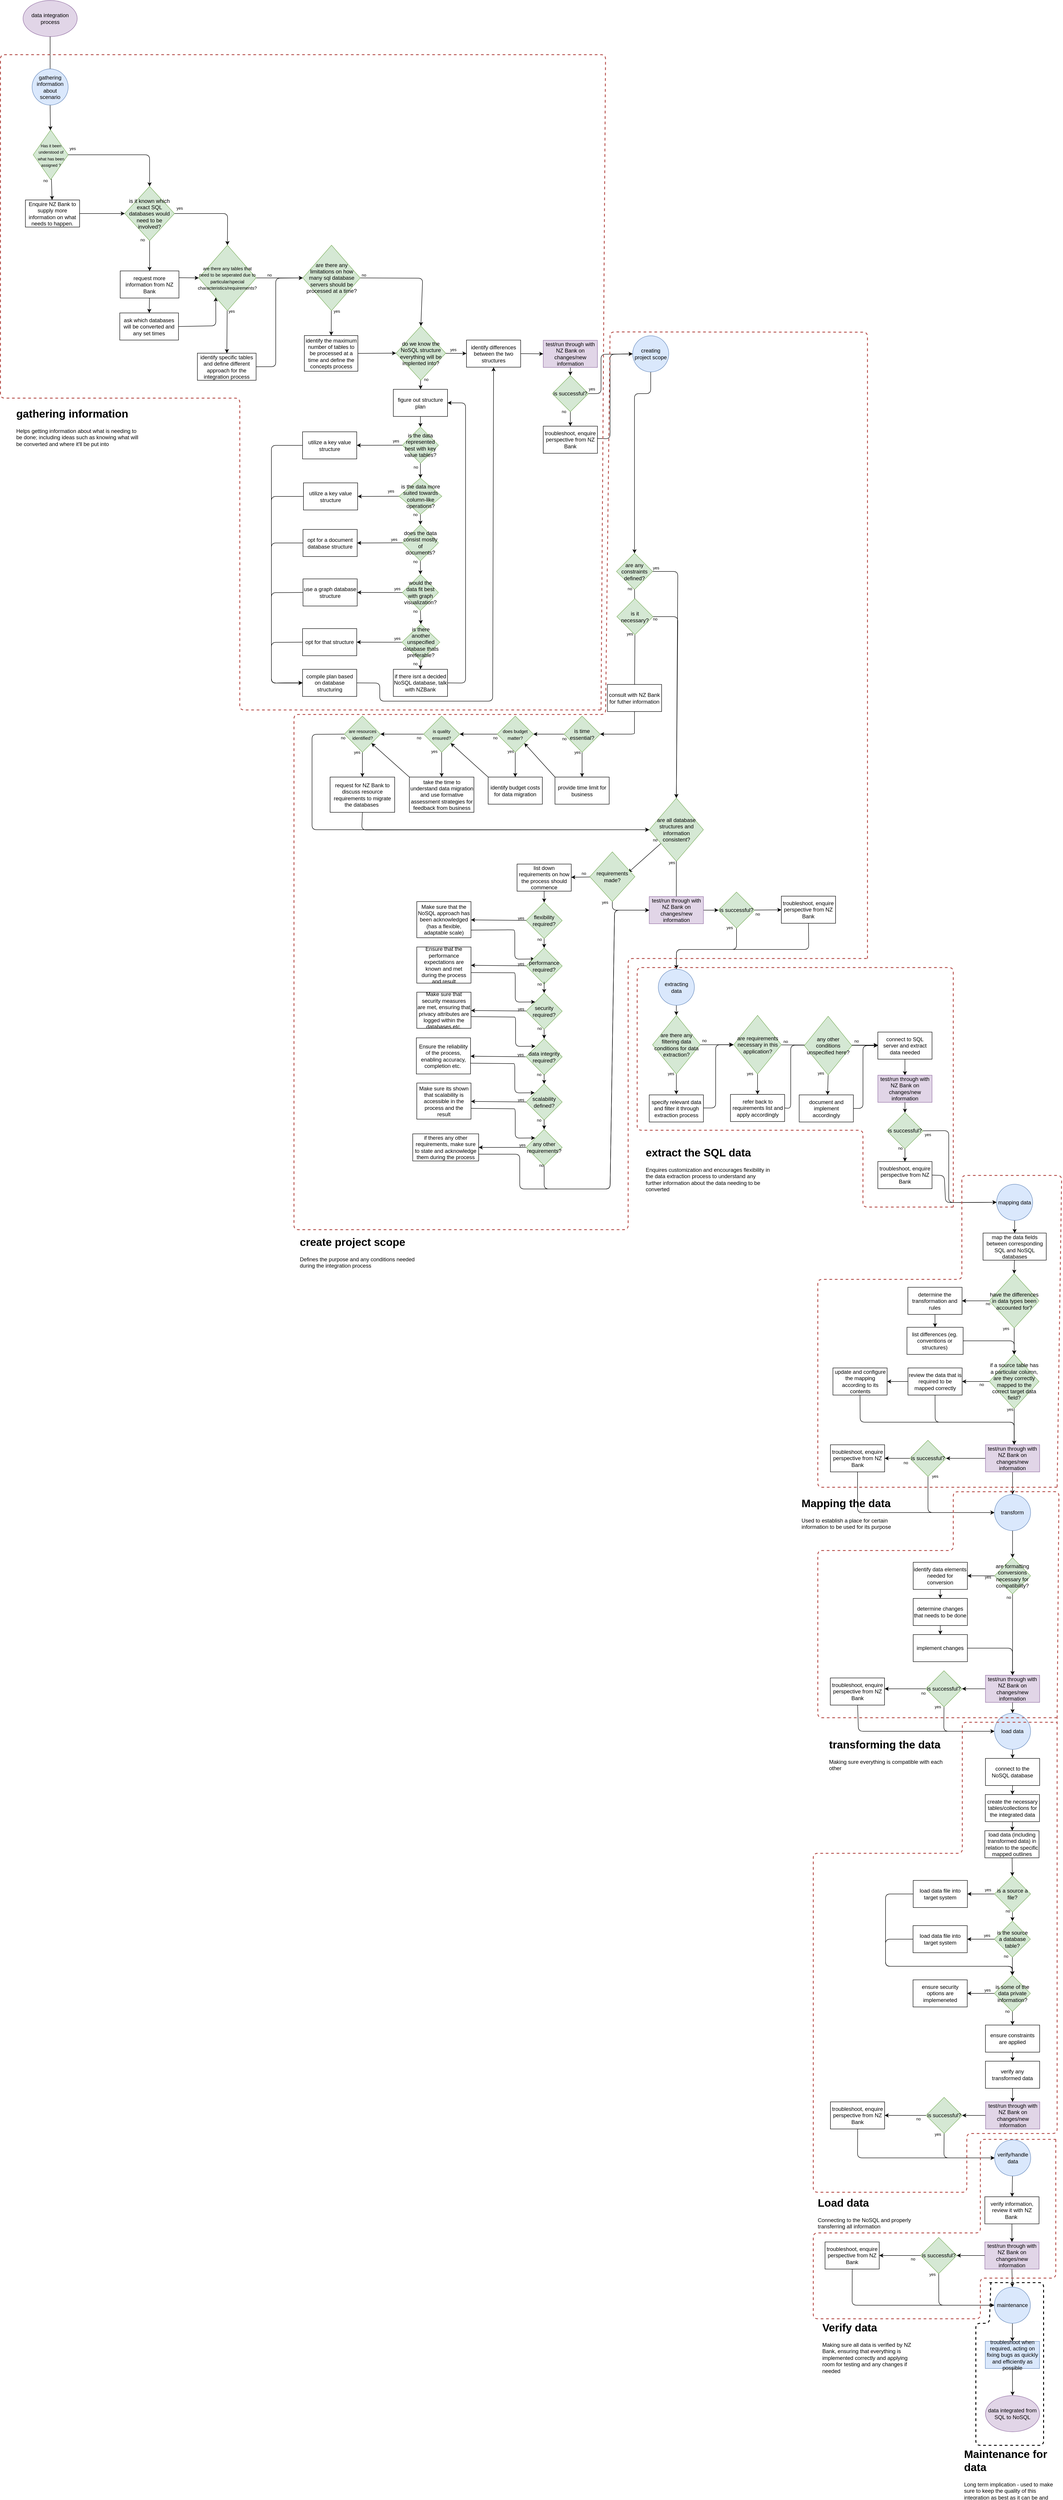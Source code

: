 <mxfile>
    <diagram id="gfYvduFHh6n4tYGZmPMZ" name="Page-1">
        <mxGraphModel dx="2363" dy="2133" grid="1" gridSize="10" guides="1" tooltips="1" connect="1" arrows="1" fold="1" page="1" pageScale="1" pageWidth="850" pageHeight="1100" math="0" shadow="0">
            <root>
                <mxCell id="0"/>
                <mxCell id="1" parent="0"/>
                <mxCell id="2" value="" style="edgeStyle=none;html=1;entryX=0.5;entryY=0;entryDx=0;entryDy=0;" edge="1" parent="1" source="4" target="10">
                    <mxGeometry relative="1" as="geometry">
                        <Array as="points"/>
                    </mxGeometry>
                </mxCell>
                <mxCell id="3" style="edgeStyle=none;html=1;exitX=1;exitY=0.5;exitDx=0;exitDy=0;entryX=0.5;entryY=0;entryDx=0;entryDy=0;" edge="1" parent="1" source="4" target="144">
                    <mxGeometry relative="1" as="geometry">
                        <mxPoint x="8.25" y="-68.5" as="targetPoint"/>
                        <Array as="points">
                            <mxPoint x="13" y="-168.5"/>
                        </Array>
                    </mxGeometry>
                </mxCell>
                <mxCell id="4" value="is it known which exact SQL databases would need to be involved?" style="rhombus;whiteSpace=wrap;html=1;rounded=0;fillColor=#d5e8d4;strokeColor=#82b366;" vertex="1" parent="1">
                    <mxGeometry x="-214.75" y="-228.5" width="110" height="120" as="geometry"/>
                </mxCell>
                <mxCell id="5" value="" style="edgeStyle=none;html=1;" edge="1" parent="1" source="7" target="25">
                    <mxGeometry relative="1" as="geometry">
                        <mxPoint x="-50" y="630.5" as="targetPoint"/>
                    </mxGeometry>
                </mxCell>
                <mxCell id="6" value="" style="edgeStyle=none;html=1;" edge="1" parent="1" source="7" target="12">
                    <mxGeometry relative="1" as="geometry"/>
                </mxCell>
                <mxCell id="7" value="do we know the NoSQL structure everything will be implented into?" style="rhombus;whiteSpace=wrap;html=1;rounded=0;fillColor=#d5e8d4;strokeColor=#82b366;" vertex="1" parent="1">
                    <mxGeometry x="386" y="80.5" width="110" height="120" as="geometry"/>
                </mxCell>
                <mxCell id="8" style="edgeStyle=none;html=1;exitX=1;exitY=0.25;exitDx=0;exitDy=0;entryX=0;entryY=0.5;entryDx=0;entryDy=0;" edge="1" parent="1" source="10" target="144">
                    <mxGeometry relative="1" as="geometry">
                        <mxPoint x="-32.12" y="-24.58" as="targetPoint"/>
                    </mxGeometry>
                </mxCell>
                <mxCell id="9" value="" style="edgeStyle=none;html=1;" edge="1" parent="1" source="10" target="50">
                    <mxGeometry relative="1" as="geometry"/>
                </mxCell>
                <mxCell id="10" value="request more information from NZ Bank" style="whiteSpace=wrap;html=1;rounded=0;" vertex="1" parent="1">
                    <mxGeometry x="-224.75" y="-41.5" width="130" height="60" as="geometry"/>
                </mxCell>
                <mxCell id="11" style="edgeStyle=none;html=1;exitX=0.5;exitY=1;exitDx=0;exitDy=0;" edge="1" parent="1" source="12" target="18">
                    <mxGeometry relative="1" as="geometry"/>
                </mxCell>
                <mxCell id="12" value="figure out structure plan" style="whiteSpace=wrap;html=1;rounded=0;" vertex="1" parent="1">
                    <mxGeometry x="380" y="220.5" width="120" height="60" as="geometry"/>
                </mxCell>
                <mxCell id="13" style="edgeStyle=none;html=1;exitX=0;exitY=0.5;exitDx=0;exitDy=0;entryX=1;entryY=0.5;entryDx=0;entryDy=0;" edge="1" parent="1" source="15" target="160">
                    <mxGeometry relative="1" as="geometry"/>
                </mxCell>
                <mxCell id="14" style="edgeStyle=none;html=1;exitX=0.5;exitY=1;exitDx=0;exitDy=0;entryX=0.5;entryY=0;entryDx=0;entryDy=0;" edge="1" parent="1" source="15" target="163">
                    <mxGeometry relative="1" as="geometry"/>
                </mxCell>
                <mxCell id="15" value="does the data consist mostly of documents?" style="rhombus;whiteSpace=wrap;html=1;rounded=0;fillColor=#d5e8d4;strokeColor=#82b366;" vertex="1" parent="1">
                    <mxGeometry x="400" y="520.08" width="80" height="80" as="geometry"/>
                </mxCell>
                <mxCell id="16" style="edgeStyle=none;html=1;exitX=0.5;exitY=1;exitDx=0;exitDy=0;entryX=0.5;entryY=0;entryDx=0;entryDy=0;" edge="1" parent="1" source="18" target="21">
                    <mxGeometry relative="1" as="geometry"/>
                </mxCell>
                <mxCell id="17" value="" style="edgeStyle=none;html=1;" edge="1" parent="1" source="18" target="156">
                    <mxGeometry relative="1" as="geometry"/>
                </mxCell>
                <mxCell id="18" value="is the data represented best with key value tables?" style="rhombus;whiteSpace=wrap;html=1;rounded=0;fillColor=#d5e8d4;strokeColor=#82b366;" vertex="1" parent="1">
                    <mxGeometry x="400" y="304.08" width="80" height="80" as="geometry"/>
                </mxCell>
                <mxCell id="19" style="edgeStyle=none;html=1;exitX=0;exitY=0.5;exitDx=0;exitDy=0;entryX=1;entryY=0.5;entryDx=0;entryDy=0;" edge="1" parent="1" source="21" target="158">
                    <mxGeometry relative="1" as="geometry"/>
                </mxCell>
                <mxCell id="20" style="edgeStyle=none;html=1;exitX=0.5;exitY=1;exitDx=0;exitDy=0;entryX=0.5;entryY=0;entryDx=0;entryDy=0;" edge="1" parent="1" source="21" target="15">
                    <mxGeometry relative="1" as="geometry"/>
                </mxCell>
                <mxCell id="21" value="is the data more suited towards column-like operations?" style="rhombus;whiteSpace=wrap;html=1;rounded=0;fillColor=#d5e8d4;strokeColor=#82b366;" vertex="1" parent="1">
                    <mxGeometry x="392.5" y="417.08" width="95" height="80" as="geometry"/>
                </mxCell>
                <mxCell id="22" style="edgeStyle=none;html=1;exitX=1;exitY=0.5;exitDx=0;exitDy=0;entryX=0.5;entryY=1;entryDx=0;entryDy=0;" edge="1" parent="1" source="23" target="25">
                    <mxGeometry relative="1" as="geometry">
                        <Array as="points">
                            <mxPoint x="350" y="870.5"/>
                            <mxPoint x="350" y="910.5"/>
                            <mxPoint x="530" y="910.5"/>
                            <mxPoint x="600" y="910.5"/>
                        </Array>
                    </mxGeometry>
                </mxCell>
                <mxCell id="23" value="compile plan based on database structuring" style="whiteSpace=wrap;html=1;rounded=0;" vertex="1" parent="1">
                    <mxGeometry x="179" y="840.08" width="120" height="60" as="geometry"/>
                </mxCell>
                <mxCell id="370" style="edgeStyle=none;html=1;exitX=1;exitY=0.5;exitDx=0;exitDy=0;entryX=0;entryY=0.5;entryDx=0;entryDy=0;" edge="1" parent="1" source="25" target="209">
                    <mxGeometry relative="1" as="geometry"/>
                </mxCell>
                <mxCell id="25" value="identify differences between the two structures" style="rounded=0;whiteSpace=wrap;html=1;" vertex="1" parent="1">
                    <mxGeometry x="542" y="111.5" width="120" height="60" as="geometry"/>
                </mxCell>
                <mxCell id="26" value="" style="edgeStyle=none;html=1;entryX=0.5;entryY=0;entryDx=0;entryDy=0;" edge="1" parent="1" source="27" target="32">
                    <mxGeometry relative="1" as="geometry">
                        <mxPoint x="1755.21" y="2187.5" as="targetPoint"/>
                    </mxGeometry>
                </mxCell>
                <mxCell id="27" value="map the data fields between corresponding SQL and NoSQL databases" style="rounded=0;whiteSpace=wrap;html=1;" vertex="1" parent="1">
                    <mxGeometry x="1685.91" y="2087.5" width="140" height="60" as="geometry"/>
                </mxCell>
                <mxCell id="28" value="" style="edgeStyle=none;html=1;exitX=0.5;exitY=1;exitDx=0;exitDy=0;" edge="1" parent="1" source="32">
                    <mxGeometry relative="1" as="geometry">
                        <mxPoint x="1708.91" y="2247.5" as="sourcePoint"/>
                        <mxPoint x="1754.9" y="2356.5" as="targetPoint"/>
                    </mxGeometry>
                </mxCell>
                <mxCell id="29" style="edgeStyle=none;html=1;exitX=0.5;exitY=1;exitDx=0;exitDy=0;entryX=0.5;entryY=0;entryDx=0;entryDy=0;" edge="1" parent="1" source="30" target="245">
                    <mxGeometry relative="1" as="geometry">
                        <mxPoint x="1267.64" y="2356" as="targetPoint"/>
                        <Array as="points">
                            <mxPoint x="1579.64" y="2326"/>
                            <mxPoint x="1755" y="2326"/>
                        </Array>
                    </mxGeometry>
                </mxCell>
                <mxCell id="30" value="list differences (eg. conventions or structures)" style="rounded=0;whiteSpace=wrap;html=1;" vertex="1" parent="1">
                    <mxGeometry x="1517.46" y="2296" width="124.36" height="60" as="geometry"/>
                </mxCell>
                <mxCell id="31" style="edgeStyle=none;html=1;exitX=0;exitY=0.5;exitDx=0;exitDy=0;entryX=1;entryY=0.5;entryDx=0;entryDy=0;" edge="1" parent="1" source="32" target="93">
                    <mxGeometry relative="1" as="geometry"/>
                </mxCell>
                <mxCell id="32" value="have the differences in data types been accounted for?" style="rhombus;whiteSpace=wrap;html=1;fillColor=#d5e8d4;strokeColor=#82b366;" vertex="1" parent="1">
                    <mxGeometry x="1699.91" y="2177.5" width="110" height="120" as="geometry"/>
                </mxCell>
                <mxCell id="33" value="data integration process" style="ellipse;whiteSpace=wrap;html=1;fillColor=#e1d5e7;strokeColor=#9673a6;" vertex="1" parent="1">
                    <mxGeometry x="-440" y="-640" width="120" height="80" as="geometry"/>
                </mxCell>
                <mxCell id="34" value="" style="edgeStyle=none;html=1;fontSize=16;exitX=0.5;exitY=1;exitDx=0;exitDy=0;startArrow=none;" edge="1" parent="1" source="106" target="36">
                    <mxGeometry relative="1" as="geometry">
                        <mxPoint x="-369.75" y="-408.5" as="sourcePoint"/>
                    </mxGeometry>
                </mxCell>
                <mxCell id="35" value="" style="edgeStyle=none;html=1;fontSize=9;" edge="1" parent="1" source="36" target="38">
                    <mxGeometry relative="1" as="geometry"/>
                </mxCell>
                <mxCell id="36" value="&lt;font style=&quot;font-size: 9px;&quot;&gt;Has it been understood of what has been assigned ?&lt;/font&gt;" style="rhombus;whiteSpace=wrap;html=1;fillColor=#d5e8d4;strokeColor=#82b366;" vertex="1" parent="1">
                    <mxGeometry x="-417.5" y="-353.5" width="77.5" height="110" as="geometry"/>
                </mxCell>
                <mxCell id="37" style="edgeStyle=none;html=1;exitX=1;exitY=0.5;exitDx=0;exitDy=0;entryX=0;entryY=0.5;entryDx=0;entryDy=0;" edge="1" parent="1" source="38" target="4">
                    <mxGeometry relative="1" as="geometry"/>
                </mxCell>
                <mxCell id="38" value="Enquire NZ Bank to supply more information on what needs to happen." style="whiteSpace=wrap;html=1;" vertex="1" parent="1">
                    <mxGeometry x="-434.75" y="-198.5" width="120" height="60" as="geometry"/>
                </mxCell>
                <mxCell id="39" value="&lt;font style=&quot;font-size: 9px;&quot;&gt;no&lt;/font&gt;" style="text;html=1;strokeColor=none;fillColor=none;align=center;verticalAlign=middle;whiteSpace=wrap;rounded=0;fontSize=16;" vertex="1" parent="1">
                    <mxGeometry x="-420" y="-259.5" width="60" height="30" as="geometry"/>
                </mxCell>
                <mxCell id="40" style="edgeStyle=none;html=1;exitX=1;exitY=0.5;exitDx=0;exitDy=0;entryX=0.5;entryY=0;entryDx=0;entryDy=0;" edge="1" parent="1" source="36" target="4">
                    <mxGeometry relative="1" as="geometry">
                        <mxPoint x="-387.75" y="-98.5" as="sourcePoint"/>
                        <mxPoint x="-307.75" y="-168.5" as="targetPoint"/>
                        <Array as="points">
                            <mxPoint x="-159.75" y="-298.5"/>
                        </Array>
                    </mxGeometry>
                </mxCell>
                <mxCell id="41" value="&lt;font style=&quot;font-size: 9px;&quot;&gt;no&lt;/font&gt;" style="text;html=1;strokeColor=none;fillColor=none;align=center;verticalAlign=middle;whiteSpace=wrap;rounded=0;fontSize=16;" vertex="1" parent="1">
                    <mxGeometry x="1666.91" y="2226" width="60" height="30" as="geometry"/>
                </mxCell>
                <mxCell id="42" value="&lt;font style=&quot;font-size: 9px;&quot;&gt;yes&lt;/font&gt;" style="text;html=1;strokeColor=none;fillColor=none;align=center;verticalAlign=middle;whiteSpace=wrap;rounded=0;fontSize=16;" vertex="1" parent="1">
                    <mxGeometry x="1706.91" y="2280.5" width="60" height="30" as="geometry"/>
                </mxCell>
                <mxCell id="43" value="&lt;font style=&quot;font-size: 9px;&quot;&gt;yes&lt;/font&gt;" style="text;html=1;strokeColor=none;fillColor=none;align=center;verticalAlign=middle;whiteSpace=wrap;rounded=0;fontSize=16;" vertex="1" parent="1">
                    <mxGeometry x="-360" y="-330" width="60" height="30" as="geometry"/>
                </mxCell>
                <mxCell id="44" value="&lt;font style=&quot;font-size: 9px;&quot;&gt;no&lt;/font&gt;" style="text;html=1;strokeColor=none;fillColor=none;align=center;verticalAlign=middle;whiteSpace=wrap;rounded=0;fontSize=16;" vertex="1" parent="1">
                    <mxGeometry x="-204.75" y="-128.5" width="60" height="30" as="geometry"/>
                </mxCell>
                <mxCell id="45" value="&lt;font style=&quot;font-size: 9px;&quot;&gt;yes&lt;/font&gt;" style="text;html=1;strokeColor=none;fillColor=none;align=center;verticalAlign=middle;whiteSpace=wrap;rounded=0;fontSize=16;" vertex="1" parent="1">
                    <mxGeometry x="-130" y="-198.5" width="74" height="30" as="geometry"/>
                </mxCell>
                <mxCell id="46" value="&lt;font style=&quot;font-size: 9px;&quot;&gt;yes&lt;/font&gt;" style="text;html=1;strokeColor=none;fillColor=none;align=center;verticalAlign=middle;whiteSpace=wrap;rounded=0;fontSize=16;" vertex="1" parent="1">
                    <mxGeometry x="225" y="29.5" width="60" height="30" as="geometry"/>
                </mxCell>
                <mxCell id="47" value="&lt;span style=&quot;font-size: 9px;&quot;&gt;no&lt;/span&gt;" style="text;html=1;strokeColor=none;fillColor=none;align=center;verticalAlign=middle;whiteSpace=wrap;rounded=0;fontSize=16;" vertex="1" parent="1">
                    <mxGeometry x="423" y="180.5" width="60" height="30" as="geometry"/>
                </mxCell>
                <mxCell id="48" value="&lt;font style=&quot;font-size: 9px;&quot;&gt;yes&lt;/font&gt;" style="text;html=1;strokeColor=none;fillColor=none;align=center;verticalAlign=middle;whiteSpace=wrap;rounded=0;fontSize=16;" vertex="1" parent="1">
                    <mxGeometry x="483" y="115" width="60" height="30" as="geometry"/>
                </mxCell>
                <mxCell id="49" style="edgeStyle=none;html=1;exitX=1;exitY=0.5;exitDx=0;exitDy=0;entryX=0.296;entryY=0.797;entryDx=0;entryDy=0;entryPerimeter=0;" edge="1" parent="1" source="50" target="144">
                    <mxGeometry relative="1" as="geometry">
                        <mxPoint x="-0.38" y="140.5" as="targetPoint"/>
                        <Array as="points">
                            <mxPoint x="-13" y="80"/>
                        </Array>
                    </mxGeometry>
                </mxCell>
                <mxCell id="50" value="ask which databases will be converted and any set times" style="whiteSpace=wrap;html=1;rounded=0;" vertex="1" parent="1">
                    <mxGeometry x="-225.75" y="51.5" width="130" height="60" as="geometry"/>
                </mxCell>
                <mxCell id="51" style="edgeStyle=none;html=1;exitX=0.5;exitY=1;exitDx=0;exitDy=0;entryX=1;entryY=0.5;entryDx=0;entryDy=0;startArrow=none;" edge="1" parent="1" source="98" target="56">
                    <mxGeometry relative="1" as="geometry">
                        <mxPoint x="665.56" y="973.5" as="targetPoint"/>
                        <mxPoint x="849.56" y="933.5" as="sourcePoint"/>
                        <Array as="points">
                            <mxPoint x="914" y="973.5"/>
                            <mxPoint x="914" y="983.5"/>
                        </Array>
                    </mxGeometry>
                </mxCell>
                <mxCell id="52" style="edgeStyle=none;html=1;exitX=1;exitY=0.5;exitDx=0;exitDy=0;entryX=0.5;entryY=0;entryDx=0;entryDy=0;" edge="1" parent="1" source="53" target="90">
                    <mxGeometry relative="1" as="geometry">
                        <Array as="points">
                            <mxPoint x="1010" y="623.5"/>
                        </Array>
                    </mxGeometry>
                </mxCell>
                <mxCell id="53" value="are any constraints defined?" style="rhombus;whiteSpace=wrap;html=1;rounded=0;fillColor=#d5e8d4;strokeColor=#82b366;" vertex="1" parent="1">
                    <mxGeometry x="874.12" y="583.5" width="80" height="80" as="geometry"/>
                </mxCell>
                <mxCell id="54" value="" style="edgeStyle=none;html=1;fontSize=8;" edge="1" parent="1" source="56" target="58">
                    <mxGeometry relative="1" as="geometry"/>
                </mxCell>
                <mxCell id="55" style="edgeStyle=none;html=1;exitX=0;exitY=0.5;exitDx=0;exitDy=0;entryX=1;entryY=0.5;entryDx=0;entryDy=0;fontSize=10;" edge="1" parent="1" source="56" target="61">
                    <mxGeometry relative="1" as="geometry"/>
                </mxCell>
                <mxCell id="56" value="is time essential?" style="rhombus;whiteSpace=wrap;html=1;fillColor=#d5e8d4;strokeColor=#82b366;" vertex="1" parent="1">
                    <mxGeometry x="758" y="943.5" width="80" height="80" as="geometry"/>
                </mxCell>
                <mxCell id="57" style="edgeStyle=none;html=1;exitX=0;exitY=0;exitDx=0;exitDy=0;entryX=1;entryY=1;entryDx=0;entryDy=0;fontSize=10;" edge="1" parent="1" source="58" target="61">
                    <mxGeometry relative="1" as="geometry"/>
                </mxCell>
                <mxCell id="58" value="provide time limit for business" style="whiteSpace=wrap;html=1;" vertex="1" parent="1">
                    <mxGeometry x="738" y="1078.5" width="120" height="60" as="geometry"/>
                </mxCell>
                <mxCell id="59" value="" style="edgeStyle=none;html=1;fontSize=8;" edge="1" parent="1" source="61" target="63">
                    <mxGeometry relative="1" as="geometry"/>
                </mxCell>
                <mxCell id="60" style="edgeStyle=none;html=1;exitX=0;exitY=0.5;exitDx=0;exitDy=0;entryX=1;entryY=0.5;entryDx=0;entryDy=0;fontSize=10;" edge="1" parent="1" source="61" target="69">
                    <mxGeometry relative="1" as="geometry">
                        <mxPoint x="548" y="1083.5" as="targetPoint"/>
                    </mxGeometry>
                </mxCell>
                <mxCell id="61" value="&lt;font style=&quot;font-size: 10px;&quot;&gt;does budget matter?&lt;/font&gt;" style="rhombus;whiteSpace=wrap;html=1;fillColor=#d5e8d4;strokeColor=#82b366;" vertex="1" parent="1">
                    <mxGeometry x="610" y="943.5" width="80" height="80" as="geometry"/>
                </mxCell>
                <mxCell id="62" style="edgeStyle=none;html=1;exitX=0;exitY=0;exitDx=0;exitDy=0;entryX=1;entryY=1;entryDx=0;entryDy=0;fontSize=10;" edge="1" parent="1" source="63" target="69">
                    <mxGeometry relative="1" as="geometry"/>
                </mxCell>
                <mxCell id="63" value="identify budget costs for data migration" style="whiteSpace=wrap;html=1;" vertex="1" parent="1">
                    <mxGeometry x="590" y="1078.5" width="120" height="60" as="geometry"/>
                </mxCell>
                <mxCell id="64" value="&lt;font style=&quot;font-size: 9px;&quot;&gt;no&lt;/font&gt;" style="text;html=1;strokeColor=none;fillColor=none;align=center;verticalAlign=middle;whiteSpace=wrap;rounded=0;fontSize=16;" vertex="1" parent="1">
                    <mxGeometry x="729" y="975.5" width="60" height="30" as="geometry"/>
                </mxCell>
                <mxCell id="65" value="&lt;font style=&quot;font-size: 9px;&quot;&gt;yes&lt;/font&gt;" style="text;html=1;strokeColor=none;fillColor=none;align=center;verticalAlign=middle;whiteSpace=wrap;rounded=0;fontSize=16;" vertex="1" parent="1">
                    <mxGeometry x="758" y="1005.5" width="60" height="30" as="geometry"/>
                </mxCell>
                <mxCell id="66" value="&lt;font style=&quot;font-size: 9px;&quot;&gt;yes&lt;/font&gt;" style="text;html=1;strokeColor=none;fillColor=none;align=center;verticalAlign=middle;whiteSpace=wrap;rounded=0;fontSize=16;" vertex="1" parent="1">
                    <mxGeometry x="610" y="1003.5" width="60" height="30" as="geometry"/>
                </mxCell>
                <mxCell id="67" value="" style="edgeStyle=none;html=1;fontSize=10;" edge="1" parent="1" source="69" target="71">
                    <mxGeometry relative="1" as="geometry"/>
                </mxCell>
                <mxCell id="68" value="" style="edgeStyle=none;html=1;fontSize=10;" edge="1" parent="1" source="69" target="75">
                    <mxGeometry relative="1" as="geometry"/>
                </mxCell>
                <mxCell id="69" value="&lt;span style=&quot;font-size: 10px;&quot;&gt;is quality ensured?&lt;/span&gt;" style="rhombus;whiteSpace=wrap;html=1;fillColor=#d5e8d4;strokeColor=#82b366;" vertex="1" parent="1">
                    <mxGeometry x="447" y="943.5" width="80" height="80" as="geometry"/>
                </mxCell>
                <mxCell id="70" style="edgeStyle=none;html=1;exitX=0;exitY=0;exitDx=0;exitDy=0;entryX=1;entryY=1;entryDx=0;entryDy=0;fontSize=10;" edge="1" parent="1" source="71" target="75">
                    <mxGeometry relative="1" as="geometry"/>
                </mxCell>
                <mxCell id="71" value="take the time to understand data migration and use formative assessment strategies for feedback from business" style="whiteSpace=wrap;html=1;" vertex="1" parent="1">
                    <mxGeometry x="415.5" y="1078.5" width="143" height="78" as="geometry"/>
                </mxCell>
                <mxCell id="72" value="&lt;font style=&quot;font-size: 9px;&quot;&gt;no&lt;/font&gt;" style="text;html=1;strokeColor=none;fillColor=none;align=center;verticalAlign=middle;whiteSpace=wrap;rounded=0;fontSize=16;" vertex="1" parent="1">
                    <mxGeometry x="576" y="973.5" width="60" height="30" as="geometry"/>
                </mxCell>
                <mxCell id="73" style="edgeStyle=none;html=1;exitX=0.5;exitY=1;exitDx=0;exitDy=0;entryX=0.5;entryY=0;entryDx=0;entryDy=0;fontSize=10;" edge="1" parent="1" source="75" target="77">
                    <mxGeometry relative="1" as="geometry"/>
                </mxCell>
                <mxCell id="74" style="edgeStyle=none;html=1;exitX=0;exitY=0.5;exitDx=0;exitDy=0;entryX=0;entryY=0.5;entryDx=0;entryDy=0;" edge="1" parent="1" source="75" target="90">
                    <mxGeometry relative="1" as="geometry">
                        <Array as="points">
                            <mxPoint x="200" y="984"/>
                            <mxPoint x="200" y="1195"/>
                        </Array>
                    </mxGeometry>
                </mxCell>
                <mxCell id="75" value="&lt;span style=&quot;font-size: 10px;&quot;&gt;are resources identified?&lt;/span&gt;" style="rhombus;whiteSpace=wrap;html=1;fillColor=#d5e8d4;strokeColor=#82b366;" vertex="1" parent="1">
                    <mxGeometry x="271.5" y="943.5" width="80" height="80" as="geometry"/>
                </mxCell>
                <mxCell id="76" style="edgeStyle=none;html=1;exitX=0.5;exitY=1;exitDx=0;exitDy=0;fontSize=10;entryX=0;entryY=0.5;entryDx=0;entryDy=0;" edge="1" parent="1" source="77" target="90">
                    <mxGeometry relative="1" as="geometry">
                        <Array as="points">
                            <mxPoint x="310" y="1195.5"/>
                        </Array>
                        <mxPoint x="782.56" y="1251.5" as="targetPoint"/>
                    </mxGeometry>
                </mxCell>
                <mxCell id="77" value="request for NZ Bank to discuss resource requirements to migrate the databases&amp;nbsp;" style="whiteSpace=wrap;html=1;" vertex="1" parent="1">
                    <mxGeometry x="240" y="1078.5" width="143" height="78" as="geometry"/>
                </mxCell>
                <mxCell id="78" value="" style="edgeStyle=none;html=1;fontSize=8;startArrow=none;entryX=0.85;entryY=0.418;entryDx=0;entryDy=0;entryPerimeter=0;" edge="1" parent="1" source="90" target="81">
                    <mxGeometry relative="1" as="geometry">
                        <mxPoint x="912.679" y="1278.447" as="targetPoint"/>
                    </mxGeometry>
                </mxCell>
                <mxCell id="79" value="" style="edgeStyle=none;html=1;fontSize=8;" edge="1" parent="1" source="81" target="83">
                    <mxGeometry relative="1" as="geometry"/>
                </mxCell>
                <mxCell id="80" style="edgeStyle=none;html=1;exitX=0.5;exitY=1;exitDx=0;exitDy=0;entryX=0;entryY=0.5;entryDx=0;entryDy=0;" edge="1" parent="1" source="81" target="212">
                    <mxGeometry relative="1" as="geometry">
                        <Array as="points">
                            <mxPoint x="865" y="1373"/>
                        </Array>
                        <mxPoint x="885" y="1358" as="sourcePoint"/>
                    </mxGeometry>
                </mxCell>
                <mxCell id="81" value="requirements made?" style="rhombus;whiteSpace=wrap;html=1;fillColor=#d5e8d4;strokeColor=#82b366;" vertex="1" parent="1">
                    <mxGeometry x="815" y="1244" width="100" height="110" as="geometry"/>
                </mxCell>
                <mxCell id="82" value="" style="edgeStyle=none;html=1;fontSize=8;" edge="1" parent="1" source="83" target="86">
                    <mxGeometry relative="1" as="geometry"/>
                </mxCell>
                <mxCell id="83" value="list down requirements on how the process should commence" style="whiteSpace=wrap;html=1;" vertex="1" parent="1">
                    <mxGeometry x="654" y="1271" width="120" height="60" as="geometry"/>
                </mxCell>
                <mxCell id="84" value="" style="edgeStyle=none;html=1;fontSize=8;" edge="1" parent="1" source="86" target="88">
                    <mxGeometry relative="1" as="geometry"/>
                </mxCell>
                <mxCell id="85" style="edgeStyle=none;html=1;exitX=0.5;exitY=1;exitDx=0;exitDy=0;entryX=0.5;entryY=0;entryDx=0;entryDy=0;" edge="1" parent="1" source="86" target="116">
                    <mxGeometry relative="1" as="geometry"/>
                </mxCell>
                <mxCell id="86" value="flexibility required?" style="rhombus;whiteSpace=wrap;html=1;fillColor=#d5e8d4;strokeColor=#82b366;" vertex="1" parent="1">
                    <mxGeometry x="674" y="1356" width="80" height="80" as="geometry"/>
                </mxCell>
                <mxCell id="87" style="edgeStyle=none;html=1;exitX=0.989;exitY=0.789;exitDx=0;exitDy=0;entryX=1;entryY=0.25;entryDx=0;entryDy=0;exitPerimeter=0;" edge="1" parent="1" source="88" target="118">
                    <mxGeometry relative="1" as="geometry">
                        <Array as="points">
                            <mxPoint x="639" y="1416.5"/>
                            <mxPoint x="649" y="1417"/>
                            <mxPoint x="649" y="1481.5"/>
                        </Array>
                        <mxPoint x="674" y="1496" as="targetPoint"/>
                    </mxGeometry>
                </mxCell>
                <mxCell id="88" value="Make sure that the NoSQL approach has been acknowledged (has a flexible, adaptable scale)" style="whiteSpace=wrap;html=1;" vertex="1" parent="1">
                    <mxGeometry x="432" y="1354" width="120" height="80" as="geometry"/>
                </mxCell>
                <mxCell id="90" value="are all database structures and information consistent?" style="rhombus;whiteSpace=wrap;html=1;fillColor=#d5e8d4;strokeColor=#82b366;" vertex="1" parent="1">
                    <mxGeometry x="946.75" y="1125" width="120" height="140" as="geometry"/>
                </mxCell>
                <mxCell id="91" value="&lt;font style=&quot;font-size: 9px;&quot;&gt;yes&lt;/font&gt;" style="text;html=1;strokeColor=none;fillColor=none;align=center;verticalAlign=middle;whiteSpace=wrap;rounded=0;fontSize=16;" vertex="1" parent="1">
                    <mxGeometry x="1095" y="1394" width="60" height="30" as="geometry"/>
                </mxCell>
                <mxCell id="92" style="edgeStyle=none;html=1;exitX=0.5;exitY=1;exitDx=0;exitDy=0;entryX=0.5;entryY=0;entryDx=0;entryDy=0;" edge="1" parent="1" source="93" target="30">
                    <mxGeometry relative="1" as="geometry"/>
                </mxCell>
                <mxCell id="93" value="determine the transformation and rules" style="whiteSpace=wrap;html=1;" vertex="1" parent="1">
                    <mxGeometry x="1519.46" y="2207.5" width="120" height="60" as="geometry"/>
                </mxCell>
                <mxCell id="94" value="&lt;font style=&quot;font-size: 9px;&quot;&gt;no&lt;/font&gt;" style="text;html=1;strokeColor=none;fillColor=none;align=center;verticalAlign=middle;whiteSpace=wrap;rounded=0;fontSize=16;" vertex="1" parent="1">
                    <mxGeometry x="772" y="1274" width="60" height="30" as="geometry"/>
                </mxCell>
                <mxCell id="95" value="&lt;font style=&quot;font-size: 9px;&quot;&gt;no&lt;/font&gt;" style="text;html=1;strokeColor=none;fillColor=none;align=center;verticalAlign=middle;whiteSpace=wrap;rounded=0;fontSize=16;" vertex="1" parent="1">
                    <mxGeometry x="674" y="1420" width="60" height="30" as="geometry"/>
                </mxCell>
                <mxCell id="96" value="&lt;font style=&quot;font-size: 9px;&quot;&gt;yes&lt;/font&gt;" style="text;html=1;strokeColor=none;fillColor=none;align=center;verticalAlign=middle;whiteSpace=wrap;rounded=0;fontSize=16;" vertex="1" parent="1">
                    <mxGeometry x="633" y="1373" width="60" height="30" as="geometry"/>
                </mxCell>
                <mxCell id="97" value="" style="edgeStyle=none;html=1;exitX=0.5;exitY=1;exitDx=0;exitDy=0;endArrow=none;startArrow=none;" edge="1" parent="1" source="111" target="98">
                    <mxGeometry relative="1" as="geometry">
                        <mxPoint x="808" y="973.5" as="targetPoint"/>
                        <mxPoint x="994.12" y="653.5" as="sourcePoint"/>
                        <Array as="points"/>
                    </mxGeometry>
                </mxCell>
                <mxCell id="98" value="consult with NZ Bank for futher information" style="whiteSpace=wrap;html=1;" vertex="1" parent="1">
                    <mxGeometry x="854.12" y="873.5" width="120" height="60" as="geometry"/>
                </mxCell>
                <mxCell id="99" style="edgeStyle=none;html=1;exitX=0.5;exitY=1;exitDx=0;exitDy=0;entryX=0.5;entryY=0;entryDx=0;entryDy=0;" edge="1" parent="1" source="107" target="53">
                    <mxGeometry relative="1" as="geometry">
                        <mxPoint x="990" y="210" as="sourcePoint"/>
                        <Array as="points">
                            <mxPoint x="950" y="230"/>
                            <mxPoint x="914" y="230"/>
                        </Array>
                    </mxGeometry>
                </mxCell>
                <mxCell id="100" value="" style="edgeStyle=none;html=1;" edge="1" parent="1" source="102">
                    <mxGeometry relative="1" as="geometry">
                        <mxPoint x="1132.355" y="1670.75" as="targetPoint"/>
                    </mxGeometry>
                </mxCell>
                <mxCell id="101" value="" style="edgeStyle=none;html=1;" edge="1" parent="1" source="102">
                    <mxGeometry relative="1" as="geometry">
                        <mxPoint x="1006.793" y="1780.75" as="targetPoint"/>
                    </mxGeometry>
                </mxCell>
                <mxCell id="102" value="are there any filtering data conditions for data extraction?" style="rhombus;whiteSpace=wrap;html=1;fillColor=#d5e8d4;strokeColor=#82b366;" vertex="1" parent="1">
                    <mxGeometry x="954" y="1605.75" width="105.57" height="130" as="geometry"/>
                </mxCell>
                <mxCell id="103" style="edgeStyle=none;html=1;exitX=0.5;exitY=1;exitDx=0;exitDy=0;entryX=0.5;entryY=0;entryDx=0;entryDy=0;" edge="1" parent="1" source="104" target="102">
                    <mxGeometry relative="1" as="geometry">
                        <mxPoint x="1007.02" y="1621" as="targetPoint"/>
                    </mxGeometry>
                </mxCell>
                <mxCell id="104" value="extracting data" style="ellipse;whiteSpace=wrap;html=1;aspect=fixed;fillColor=#dae8fc;strokeColor=#6c8ebf;" vertex="1" parent="1">
                    <mxGeometry x="966.75" y="1503.5" width="80" height="80" as="geometry"/>
                </mxCell>
                <mxCell id="105" value="" style="edgeStyle=none;html=1;fontSize=16;exitX=0.5;exitY=1;exitDx=0;exitDy=0;endArrow=none;" edge="1" parent="1" source="33" target="106">
                    <mxGeometry relative="1" as="geometry">
                        <mxPoint x="-378.75" y="-508.5" as="sourcePoint"/>
                        <mxPoint x="-378.75" y="-353.5" as="targetPoint"/>
                    </mxGeometry>
                </mxCell>
                <mxCell id="106" value="gathering information about scenario" style="ellipse;whiteSpace=wrap;html=1;aspect=fixed;fillColor=#dae8fc;strokeColor=#6c8ebf;" vertex="1" parent="1">
                    <mxGeometry x="-420" y="-488.5" width="80" height="80" as="geometry"/>
                </mxCell>
                <mxCell id="107" value="creating project scope" style="ellipse;whiteSpace=wrap;html=1;aspect=fixed;fillColor=#dae8fc;strokeColor=#6c8ebf;" vertex="1" parent="1">
                    <mxGeometry x="910" y="102" width="80" height="80" as="geometry"/>
                </mxCell>
                <mxCell id="108" value="&lt;span style=&quot;font-size: 9px;&quot;&gt;no&lt;/span&gt;" style="text;html=1;strokeColor=none;fillColor=none;align=center;verticalAlign=middle;whiteSpace=wrap;rounded=0;fontSize=16;" vertex="1" parent="1">
                    <mxGeometry x="874.12" y="643.5" width="60" height="30" as="geometry"/>
                </mxCell>
                <mxCell id="109" value="" style="edgeStyle=none;html=1;exitX=0.5;exitY=1;exitDx=0;exitDy=0;endArrow=none;" edge="1" parent="1" source="53" target="111">
                    <mxGeometry relative="1" as="geometry">
                        <mxPoint x="914.12" y="713.5" as="targetPoint"/>
                        <mxPoint x="914.12" y="503.5" as="sourcePoint"/>
                        <Array as="points"/>
                    </mxGeometry>
                </mxCell>
                <mxCell id="110" style="edgeStyle=none;html=1;exitX=1;exitY=0.5;exitDx=0;exitDy=0;entryX=0.5;entryY=0;entryDx=0;entryDy=0;" edge="1" parent="1" source="111" target="90">
                    <mxGeometry relative="1" as="geometry">
                        <mxPoint x="1010" y="563.833" as="targetPoint"/>
                        <Array as="points">
                            <mxPoint x="1010" y="723.5"/>
                        </Array>
                    </mxGeometry>
                </mxCell>
                <mxCell id="111" value="is it necessary?" style="rhombus;whiteSpace=wrap;html=1;rounded=0;fillColor=#d5e8d4;strokeColor=#82b366;" vertex="1" parent="1">
                    <mxGeometry x="875" y="683.5" width="80" height="80" as="geometry"/>
                </mxCell>
                <mxCell id="112" value="&lt;span style=&quot;font-size: 9px;&quot;&gt;no&lt;/span&gt;" style="text;html=1;strokeColor=none;fillColor=none;align=center;verticalAlign=middle;whiteSpace=wrap;rounded=0;fontSize=16;" vertex="1" parent="1">
                    <mxGeometry x="930" y="710.5" width="60" height="30" as="geometry"/>
                </mxCell>
                <mxCell id="113" value="&lt;span style=&quot;font-size: 9px;&quot;&gt;yes&lt;/span&gt;" style="text;html=1;strokeColor=none;fillColor=none;align=center;verticalAlign=middle;whiteSpace=wrap;rounded=0;fontSize=16;" vertex="1" parent="1">
                    <mxGeometry x="932" y="597.5" width="60" height="30" as="geometry"/>
                </mxCell>
                <mxCell id="114" value="&lt;span style=&quot;font-size: 9px;&quot;&gt;yes&lt;/span&gt;" style="text;html=1;strokeColor=none;fillColor=none;align=center;verticalAlign=middle;whiteSpace=wrap;rounded=0;fontSize=16;" vertex="1" parent="1">
                    <mxGeometry x="874.12" y="743.5" width="60" height="30" as="geometry"/>
                </mxCell>
                <mxCell id="115" value="" style="edgeStyle=none;html=1;fontSize=8;" edge="1" parent="1" source="116" target="117">
                    <mxGeometry relative="1" as="geometry"/>
                </mxCell>
                <mxCell id="116" value="performance required?" style="rhombus;whiteSpace=wrap;html=1;fillColor=#d5e8d4;strokeColor=#82b366;" vertex="1" parent="1">
                    <mxGeometry x="674" y="1456.5" width="80" height="80" as="geometry"/>
                </mxCell>
                <mxCell id="117" value="Ensure that the performance expectations are known and met during the process and result" style="whiteSpace=wrap;html=1;" vertex="1" parent="1">
                    <mxGeometry x="432" y="1454.5" width="120" height="80" as="geometry"/>
                </mxCell>
                <mxCell id="118" value="&lt;font style=&quot;font-size: 9px;&quot;&gt;yes&lt;/font&gt;" style="text;html=1;strokeColor=none;fillColor=none;align=center;verticalAlign=middle;whiteSpace=wrap;rounded=0;fontSize=16;" vertex="1" parent="1">
                    <mxGeometry x="633" y="1473.5" width="60" height="30" as="geometry"/>
                </mxCell>
                <mxCell id="119" value="" style="edgeStyle=none;html=1;fontSize=8;" edge="1" parent="1" target="122">
                    <mxGeometry relative="1" as="geometry">
                        <mxPoint x="714.0" y="1531.5" as="sourcePoint"/>
                    </mxGeometry>
                </mxCell>
                <mxCell id="120" value="" style="edgeStyle=none;html=1;fontSize=8;" edge="1" parent="1" source="122" target="123">
                    <mxGeometry relative="1" as="geometry"/>
                </mxCell>
                <mxCell id="121" value="" style="edgeStyle=none;html=1;fontSize=8;entryX=0.5;entryY=0;entryDx=0;entryDy=0;" edge="1" parent="1" source="122" target="185">
                    <mxGeometry relative="1" as="geometry">
                        <mxPoint x="714" y="1656.5" as="targetPoint"/>
                    </mxGeometry>
                </mxCell>
                <mxCell id="122" value="security required?" style="rhombus;whiteSpace=wrap;html=1;fillColor=#d5e8d4;strokeColor=#82b366;" vertex="1" parent="1">
                    <mxGeometry x="674" y="1556.5" width="80" height="80" as="geometry"/>
                </mxCell>
                <mxCell id="123" value="Make sure that security measures are met, ensuring that privacy attributes are logged within the databases etc." style="whiteSpace=wrap;html=1;" vertex="1" parent="1">
                    <mxGeometry x="432" y="1554.5" width="120" height="80" as="geometry"/>
                </mxCell>
                <mxCell id="124" value="&lt;font style=&quot;font-size: 9px;&quot;&gt;no&lt;/font&gt;" style="text;html=1;strokeColor=none;fillColor=none;align=center;verticalAlign=middle;whiteSpace=wrap;rounded=0;fontSize=16;" vertex="1" parent="1">
                    <mxGeometry x="674" y="1616.5" width="60" height="30" as="geometry"/>
                </mxCell>
                <mxCell id="125" value="&lt;font style=&quot;font-size: 9px;&quot;&gt;yes&lt;/font&gt;" style="text;html=1;strokeColor=none;fillColor=none;align=center;verticalAlign=middle;whiteSpace=wrap;rounded=0;fontSize=16;" vertex="1" parent="1">
                    <mxGeometry x="633" y="1573.5" width="60" height="30" as="geometry"/>
                </mxCell>
                <mxCell id="126" style="edgeStyle=none;html=1;exitX=1.001;exitY=0.708;exitDx=0;exitDy=0;entryX=1;entryY=0.25;entryDx=0;entryDy=0;exitPerimeter=0;" edge="1" parent="1" source="117">
                    <mxGeometry relative="1" as="geometry">
                        <Array as="points">
                            <mxPoint x="640" y="1511.5"/>
                            <mxPoint x="650" y="1511.5"/>
                            <mxPoint x="650" y="1576.5"/>
                        </Array>
                        <mxPoint x="694.0" y="1576" as="targetPoint"/>
                        <mxPoint x="615" y="1511" as="sourcePoint"/>
                    </mxGeometry>
                </mxCell>
                <mxCell id="127" style="edgeStyle=none;html=1;exitX=1;exitY=0.75;exitDx=0;exitDy=0;entryX=0;entryY=0.5;entryDx=0;entryDy=0;" edge="1" parent="1" source="128" target="212">
                    <mxGeometry relative="1" as="geometry">
                        <mxPoint x="753" y="1685.5" as="sourcePoint"/>
                        <mxPoint x="946.75" y="1587.5" as="targetPoint"/>
                        <Array as="points">
                            <mxPoint x="660" y="1913"/>
                            <mxPoint x="660" y="1990"/>
                            <mxPoint x="860" y="1990"/>
                            <mxPoint x="870" y="1373"/>
                        </Array>
                    </mxGeometry>
                </mxCell>
                <mxCell id="128" value="if theres any other requirements, make sure to state and acknowledge them during the process" style="whiteSpace=wrap;html=1;" vertex="1" parent="1">
                    <mxGeometry x="423" y="1868" width="146" height="60" as="geometry"/>
                </mxCell>
                <mxCell id="129" style="edgeStyle=none;html=1;exitX=1;exitY=0.5;exitDx=0;exitDy=0;entryX=0;entryY=0.5;entryDx=0;entryDy=0;" edge="1" parent="1" target="133">
                    <mxGeometry relative="1" as="geometry">
                        <Array as="points">
                            <mxPoint x="1093.79" y="1810.75"/>
                            <mxPoint x="1093.79" y="1670.75"/>
                        </Array>
                        <mxPoint x="1066.795" y="1810.75" as="sourcePoint"/>
                    </mxGeometry>
                </mxCell>
                <mxCell id="130" value="specify relevant data and filter it through extraction process" style="whiteSpace=wrap;html=1;" vertex="1" parent="1">
                    <mxGeometry x="946.725" y="1781.75" width="120" height="60" as="geometry"/>
                </mxCell>
                <mxCell id="131" value="" style="edgeStyle=none;html=1;" edge="1" parent="1" source="133" target="135">
                    <mxGeometry relative="1" as="geometry"/>
                </mxCell>
                <mxCell id="132" value="" style="edgeStyle=none;html=1;" edge="1" parent="1" source="133" target="137">
                    <mxGeometry relative="1" as="geometry"/>
                </mxCell>
                <mxCell id="133" value="are requirements necessary in this application?" style="rhombus;whiteSpace=wrap;html=1;fillColor=#d5e8d4;strokeColor=#82b366;" vertex="1" parent="1">
                    <mxGeometry x="1133.79" y="1605.75" width="105.57" height="130" as="geometry"/>
                </mxCell>
                <mxCell id="134" style="edgeStyle=none;html=1;exitX=1;exitY=0.5;exitDx=0;exitDy=0;entryX=0.001;entryY=0.481;entryDx=0;entryDy=0;entryPerimeter=0;" edge="1" parent="1" source="135" target="137">
                    <mxGeometry relative="1" as="geometry">
                        <Array as="points">
                            <mxPoint x="1260.05" y="1811.75"/>
                            <mxPoint x="1260.05" y="1671.75"/>
                        </Array>
                    </mxGeometry>
                </mxCell>
                <mxCell id="135" value="refer back to requirements list and apply accordingly" style="whiteSpace=wrap;html=1;" vertex="1" parent="1">
                    <mxGeometry x="1126.575" y="1780.75" width="120" height="60" as="geometry"/>
                </mxCell>
                <mxCell id="136" style="edgeStyle=none;html=1;exitX=0.5;exitY=1;exitDx=0;exitDy=0;entryX=0.5;entryY=0;entryDx=0;entryDy=0;" edge="1" parent="1" source="137" target="232">
                    <mxGeometry relative="1" as="geometry"/>
                </mxCell>
                <mxCell id="137" value="connect to SQL server and extract data needed" style="whiteSpace=wrap;html=1;" vertex="1" parent="1">
                    <mxGeometry x="1452.955" y="1642.75" width="120" height="60" as="geometry"/>
                </mxCell>
                <mxCell id="138" style="edgeStyle=none;html=1;exitX=0.5;exitY=1;exitDx=0;exitDy=0;entryX=0.5;entryY=0;entryDx=0;entryDy=0;" edge="1" parent="1" source="139" target="27">
                    <mxGeometry relative="1" as="geometry"/>
                </mxCell>
                <mxCell id="139" value="mapping data" style="ellipse;whiteSpace=wrap;html=1;aspect=fixed;fillColor=#dae8fc;strokeColor=#6c8ebf;" vertex="1" parent="1">
                    <mxGeometry x="1715.91" y="1979.5" width="80" height="80" as="geometry"/>
                </mxCell>
                <mxCell id="142" value="" style="edgeStyle=none;html=1;" edge="1" parent="1" source="144" target="146">
                    <mxGeometry relative="1" as="geometry"/>
                </mxCell>
                <mxCell id="143" value="" style="edgeStyle=none;html=1;" edge="1" parent="1" source="144" target="149">
                    <mxGeometry relative="1" as="geometry"/>
                </mxCell>
                <mxCell id="144" value="&lt;font style=&quot;font-size: 10px;&quot;&gt;are there any tables that need to be seperated due to particular/special characteristics/requirements?&lt;/font&gt;" style="rhombus;whiteSpace=wrap;html=1;rounded=0;fillColor=#d5e8d4;strokeColor=#82b366;" vertex="1" parent="1">
                    <mxGeometry x="-50.88" y="-98.5" width="127" height="145" as="geometry"/>
                </mxCell>
                <mxCell id="145" style="edgeStyle=none;html=1;exitX=1;exitY=0.5;exitDx=0;exitDy=0;entryX=0;entryY=0.5;entryDx=0;entryDy=0;" edge="1" parent="1" source="146" target="149">
                    <mxGeometry relative="1" as="geometry">
                        <Array as="points">
                            <mxPoint x="119.62" y="170.5"/>
                            <mxPoint x="119.62" y="-25.5"/>
                        </Array>
                    </mxGeometry>
                </mxCell>
                <mxCell id="146" value="identify specific tables and define different approach for the integration process" style="whiteSpace=wrap;html=1;rounded=0;" vertex="1" parent="1">
                    <mxGeometry x="-53.88" y="140.5" width="130" height="60" as="geometry"/>
                </mxCell>
                <mxCell id="147" value="" style="edgeStyle=none;html=1;" edge="1" parent="1" source="149" target="151">
                    <mxGeometry relative="1" as="geometry"/>
                </mxCell>
                <mxCell id="148" style="edgeStyle=none;html=1;exitX=1;exitY=0.5;exitDx=0;exitDy=0;entryX=0.5;entryY=0;entryDx=0;entryDy=0;" edge="1" parent="1" source="149" target="7">
                    <mxGeometry relative="1" as="geometry">
                        <Array as="points">
                            <mxPoint x="445" y="-25.5"/>
                        </Array>
                    </mxGeometry>
                </mxCell>
                <mxCell id="149" value="are there any limitations on how many sql database servers should be processed at a time?" style="rhombus;whiteSpace=wrap;html=1;rounded=0;fillColor=#d5e8d4;strokeColor=#82b366;" vertex="1" parent="1">
                    <mxGeometry x="179.62" y="-98.5" width="127" height="145" as="geometry"/>
                </mxCell>
                <mxCell id="150" style="edgeStyle=none;html=1;exitX=1;exitY=0.5;exitDx=0;exitDy=0;entryX=0;entryY=0.5;entryDx=0;entryDy=0;" edge="1" parent="1" source="151" target="7">
                    <mxGeometry relative="1" as="geometry"/>
                </mxCell>
                <mxCell id="151" value="identify the maximum number of tables to be processed at a time and define the concepts process" style="whiteSpace=wrap;html=1;rounded=0;" vertex="1" parent="1">
                    <mxGeometry x="183" y="101.5" width="118.5" height="79" as="geometry"/>
                </mxCell>
                <mxCell id="152" value="&lt;font style=&quot;font-size: 9px;&quot;&gt;yes&lt;/font&gt;" style="text;html=1;strokeColor=none;fillColor=none;align=center;verticalAlign=middle;whiteSpace=wrap;rounded=0;fontSize=16;" vertex="1" parent="1">
                    <mxGeometry x="-8" y="29.5" width="60" height="30" as="geometry"/>
                </mxCell>
                <mxCell id="153" value="&lt;font style=&quot;font-size: 9px;&quot;&gt;no&lt;/font&gt;" style="text;html=1;strokeColor=none;fillColor=none;align=center;verticalAlign=middle;whiteSpace=wrap;rounded=0;fontSize=16;" vertex="1" parent="1">
                    <mxGeometry x="76.12" y="-50" width="60" height="30" as="geometry"/>
                </mxCell>
                <mxCell id="154" value="&lt;font style=&quot;font-size: 9px;&quot;&gt;no&lt;/font&gt;" style="text;html=1;strokeColor=none;fillColor=none;align=center;verticalAlign=middle;whiteSpace=wrap;rounded=0;fontSize=16;" vertex="1" parent="1">
                    <mxGeometry x="285" y="-50" width="60" height="30" as="geometry"/>
                </mxCell>
                <mxCell id="155" style="edgeStyle=none;html=1;exitX=0;exitY=0.5;exitDx=0;exitDy=0;entryX=0;entryY=0.5;entryDx=0;entryDy=0;" edge="1" parent="1" source="156" target="23">
                    <mxGeometry relative="1" as="geometry">
                        <Array as="points">
                            <mxPoint x="110" y="344.5"/>
                            <mxPoint x="110" y="870.5"/>
                        </Array>
                    </mxGeometry>
                </mxCell>
                <mxCell id="156" value="utilize a key value structure" style="whiteSpace=wrap;html=1;rounded=0;" vertex="1" parent="1">
                    <mxGeometry x="179" y="314.5" width="120" height="60" as="geometry"/>
                </mxCell>
                <mxCell id="157" style="edgeStyle=none;html=1;exitX=0;exitY=0.5;exitDx=0;exitDy=0;entryX=0;entryY=0.5;entryDx=0;entryDy=0;" edge="1" parent="1" source="158" target="23">
                    <mxGeometry relative="1" as="geometry">
                        <mxPoint x="334" y="860.5" as="targetPoint"/>
                        <Array as="points">
                            <mxPoint x="110" y="457.5"/>
                            <mxPoint x="110" y="870.5"/>
                        </Array>
                    </mxGeometry>
                </mxCell>
                <mxCell id="158" value="utilize a key value structure" style="whiteSpace=wrap;html=1;rounded=0;" vertex="1" parent="1">
                    <mxGeometry x="181" y="427.5" width="120" height="60" as="geometry"/>
                </mxCell>
                <mxCell id="159" style="edgeStyle=none;html=1;exitX=0;exitY=0.5;exitDx=0;exitDy=0;entryX=0;entryY=0.5;entryDx=0;entryDy=0;" edge="1" parent="1" source="160" target="23">
                    <mxGeometry relative="1" as="geometry">
                        <Array as="points">
                            <mxPoint x="110" y="560.5"/>
                            <mxPoint x="110" y="870.5"/>
                        </Array>
                    </mxGeometry>
                </mxCell>
                <mxCell id="160" value="opt for a document database structure" style="whiteSpace=wrap;html=1;rounded=0;" vertex="1" parent="1">
                    <mxGeometry x="180" y="530.5" width="120" height="60" as="geometry"/>
                </mxCell>
                <mxCell id="161" style="edgeStyle=none;html=1;exitX=0;exitY=0.5;exitDx=0;exitDy=0;" edge="1" parent="1" source="163" target="165">
                    <mxGeometry relative="1" as="geometry"/>
                </mxCell>
                <mxCell id="162" style="edgeStyle=none;html=1;exitX=0.5;exitY=1;exitDx=0;exitDy=0;entryX=0.5;entryY=0;entryDx=0;entryDy=0;" edge="1" parent="1" source="163" target="168">
                    <mxGeometry relative="1" as="geometry"/>
                </mxCell>
                <mxCell id="163" value="would the data fit best with graph visualization?" style="rhombus;whiteSpace=wrap;html=1;rounded=0;fillColor=#d5e8d4;strokeColor=#82b366;" vertex="1" parent="1">
                    <mxGeometry x="400" y="630.08" width="80" height="80" as="geometry"/>
                </mxCell>
                <mxCell id="164" style="edgeStyle=none;html=1;exitX=0;exitY=0.5;exitDx=0;exitDy=0;entryX=0;entryY=0.5;entryDx=0;entryDy=0;" edge="1" parent="1" source="165" target="23">
                    <mxGeometry relative="1" as="geometry">
                        <Array as="points">
                            <mxPoint x="110" y="670.5"/>
                            <mxPoint x="110" y="870.5"/>
                        </Array>
                    </mxGeometry>
                </mxCell>
                <mxCell id="165" value="use a graph database structure" style="whiteSpace=wrap;html=1;rounded=0;" vertex="1" parent="1">
                    <mxGeometry x="180" y="640" width="120" height="60" as="geometry"/>
                </mxCell>
                <mxCell id="166" style="edgeStyle=none;html=1;exitX=0;exitY=0.5;exitDx=0;exitDy=0;entryX=1;entryY=0.5;entryDx=0;entryDy=0;" edge="1" parent="1" source="168" target="170">
                    <mxGeometry relative="1" as="geometry"/>
                </mxCell>
                <mxCell id="167" style="edgeStyle=none;html=1;exitX=0.5;exitY=1;exitDx=0;exitDy=0;entryX=0.5;entryY=0;entryDx=0;entryDy=0;" edge="1" parent="1" source="168" target="177">
                    <mxGeometry relative="1" as="geometry"/>
                </mxCell>
                <mxCell id="168" value="is there another unspecified database thats preferable?" style="rhombus;whiteSpace=wrap;html=1;rounded=0;fillColor=#d5e8d4;strokeColor=#82b366;" vertex="1" parent="1">
                    <mxGeometry x="399" y="740.08" width="84" height="80" as="geometry"/>
                </mxCell>
                <mxCell id="169" style="edgeStyle=none;html=1;exitX=0;exitY=0.5;exitDx=0;exitDy=0;entryX=0;entryY=0.5;entryDx=0;entryDy=0;" edge="1" parent="1" source="170" target="23">
                    <mxGeometry relative="1" as="geometry">
                        <Array as="points">
                            <mxPoint x="110" y="780.5"/>
                            <mxPoint x="110" y="870.5"/>
                        </Array>
                    </mxGeometry>
                </mxCell>
                <mxCell id="170" value="opt for that structure" style="whiteSpace=wrap;html=1;rounded=0;" vertex="1" parent="1">
                    <mxGeometry x="179" y="750" width="120" height="60" as="geometry"/>
                </mxCell>
                <mxCell id="171" value="&lt;font style=&quot;font-size: 9px;&quot;&gt;no&lt;/font&gt;" style="text;html=1;strokeColor=none;fillColor=none;align=center;verticalAlign=middle;whiteSpace=wrap;rounded=0;fontSize=16;" vertex="1" parent="1">
                    <mxGeometry x="929.54" y="1200" width="60" height="30" as="geometry"/>
                </mxCell>
                <mxCell id="172" value="&lt;span style=&quot;font-size: 9px;&quot;&gt;no&lt;/span&gt;" style="text;html=1;strokeColor=none;fillColor=none;align=center;verticalAlign=middle;whiteSpace=wrap;rounded=0;fontSize=16;" vertex="1" parent="1">
                    <mxGeometry x="400" y="374.5" width="60" height="30" as="geometry"/>
                </mxCell>
                <mxCell id="173" value="&lt;span style=&quot;font-size: 9px;&quot;&gt;no&lt;/span&gt;" style="text;html=1;strokeColor=none;fillColor=none;align=center;verticalAlign=middle;whiteSpace=wrap;rounded=0;fontSize=16;" vertex="1" parent="1">
                    <mxGeometry x="399" y="480" width="60" height="30" as="geometry"/>
                </mxCell>
                <mxCell id="174" value="&lt;span style=&quot;font-size: 9px;&quot;&gt;no&lt;/span&gt;" style="text;html=1;strokeColor=none;fillColor=none;align=center;verticalAlign=middle;whiteSpace=wrap;rounded=0;fontSize=16;" vertex="1" parent="1">
                    <mxGeometry x="399" y="583.5" width="60" height="30" as="geometry"/>
                </mxCell>
                <mxCell id="175" value="&lt;span style=&quot;font-size: 9px;&quot;&gt;no&lt;/span&gt;" style="text;html=1;strokeColor=none;fillColor=none;align=center;verticalAlign=middle;whiteSpace=wrap;rounded=0;fontSize=16;" vertex="1" parent="1">
                    <mxGeometry x="399" y="694" width="60" height="30" as="geometry"/>
                </mxCell>
                <mxCell id="176" style="edgeStyle=none;html=1;exitX=1;exitY=0.5;exitDx=0;exitDy=0;entryX=1;entryY=0.5;entryDx=0;entryDy=0;" edge="1" parent="1" source="177" target="12">
                    <mxGeometry relative="1" as="geometry">
                        <Array as="points">
                            <mxPoint x="540" y="870.5"/>
                            <mxPoint x="540" y="250.5"/>
                        </Array>
                    </mxGeometry>
                </mxCell>
                <mxCell id="177" value="if there isnt a decided NoSQL database, talk with NZBank" style="whiteSpace=wrap;html=1;rounded=0;" vertex="1" parent="1">
                    <mxGeometry x="380" y="840.08" width="120" height="60" as="geometry"/>
                </mxCell>
                <mxCell id="178" value="&lt;span style=&quot;font-size: 9px;&quot;&gt;no&lt;/span&gt;" style="text;html=1;strokeColor=none;fillColor=none;align=center;verticalAlign=middle;whiteSpace=wrap;rounded=0;fontSize=16;" vertex="1" parent="1">
                    <mxGeometry x="399" y="810" width="60" height="30" as="geometry"/>
                </mxCell>
                <mxCell id="179" value="&lt;span style=&quot;font-size: 9px;&quot;&gt;yes&lt;/span&gt;" style="text;html=1;strokeColor=none;fillColor=none;align=center;verticalAlign=middle;whiteSpace=wrap;rounded=0;fontSize=16;" vertex="1" parent="1">
                    <mxGeometry x="358.5" y="754" width="60" height="30" as="geometry"/>
                </mxCell>
                <mxCell id="180" value="&lt;span style=&quot;font-size: 9px;&quot;&gt;yes&lt;/span&gt;" style="text;html=1;strokeColor=none;fillColor=none;align=center;verticalAlign=middle;whiteSpace=wrap;rounded=0;fontSize=16;" vertex="1" parent="1">
                    <mxGeometry x="358.5" y="644" width="60" height="30" as="geometry"/>
                </mxCell>
                <mxCell id="181" value="&lt;span style=&quot;font-size: 9px;&quot;&gt;yes&lt;/span&gt;" style="text;html=1;strokeColor=none;fillColor=none;align=center;verticalAlign=middle;whiteSpace=wrap;rounded=0;fontSize=16;" vertex="1" parent="1">
                    <mxGeometry x="351.5" y="535" width="60" height="30" as="geometry"/>
                </mxCell>
                <mxCell id="182" value="&lt;span style=&quot;font-size: 9px;&quot;&gt;yes&lt;/span&gt;" style="text;html=1;strokeColor=none;fillColor=none;align=center;verticalAlign=middle;whiteSpace=wrap;rounded=0;fontSize=16;" vertex="1" parent="1">
                    <mxGeometry x="345" y="427.5" width="60" height="30" as="geometry"/>
                </mxCell>
                <mxCell id="183" value="&lt;span style=&quot;font-size: 9px;&quot;&gt;yes&lt;/span&gt;" style="text;html=1;strokeColor=none;fillColor=none;align=center;verticalAlign=middle;whiteSpace=wrap;rounded=0;fontSize=16;" vertex="1" parent="1">
                    <mxGeometry x="355.5" y="317" width="60" height="30" as="geometry"/>
                </mxCell>
                <mxCell id="184" value="&lt;font style=&quot;font-size: 9px;&quot;&gt;yes&lt;/font&gt;" style="text;html=1;strokeColor=none;fillColor=none;align=center;verticalAlign=middle;whiteSpace=wrap;rounded=0;fontSize=16;" vertex="1" parent="1">
                    <mxGeometry x="819" y="1338" width="60" height="30" as="geometry"/>
                </mxCell>
                <mxCell id="185" value="data integrity required?" style="rhombus;whiteSpace=wrap;html=1;fillColor=#d5e8d4;strokeColor=#82b366;" vertex="1" parent="1">
                    <mxGeometry x="674" y="1657.5" width="80" height="80" as="geometry"/>
                </mxCell>
                <mxCell id="186" value="" style="edgeStyle=none;html=1;fontSize=8;entryX=0.5;entryY=0;entryDx=0;entryDy=0;" edge="1" parent="1" target="187">
                    <mxGeometry relative="1" as="geometry">
                        <mxPoint x="714" y="1756.5" as="targetPoint"/>
                        <mxPoint x="714.0" y="1736.5" as="sourcePoint"/>
                    </mxGeometry>
                </mxCell>
                <mxCell id="187" value="scalability defined?" style="rhombus;whiteSpace=wrap;html=1;fillColor=#d5e8d4;strokeColor=#82b366;" vertex="1" parent="1">
                    <mxGeometry x="674" y="1757.5" width="80" height="80" as="geometry"/>
                </mxCell>
                <mxCell id="188" value="" style="edgeStyle=none;html=1;fontSize=8;entryX=0.5;entryY=0;entryDx=0;entryDy=0;" edge="1" parent="1" target="190">
                    <mxGeometry relative="1" as="geometry">
                        <mxPoint x="714" y="1857" as="targetPoint"/>
                        <mxPoint x="714.0" y="1837" as="sourcePoint"/>
                    </mxGeometry>
                </mxCell>
                <mxCell id="189" style="edgeStyle=none;html=1;exitX=0;exitY=0.5;exitDx=0;exitDy=0;entryX=1;entryY=0.5;entryDx=0;entryDy=0;" edge="1" parent="1" source="190" target="128">
                    <mxGeometry relative="1" as="geometry"/>
                </mxCell>
                <mxCell id="371" style="edgeStyle=none;html=1;exitX=0.5;exitY=1;exitDx=0;exitDy=0;entryX=0;entryY=0.5;entryDx=0;entryDy=0;" edge="1" parent="1" source="190" target="212">
                    <mxGeometry relative="1" as="geometry">
                        <Array as="points">
                            <mxPoint x="714" y="1990"/>
                            <mxPoint x="860" y="1990"/>
                            <mxPoint x="870" y="1373"/>
                        </Array>
                    </mxGeometry>
                </mxCell>
                <mxCell id="190" value="any other requirements?" style="rhombus;whiteSpace=wrap;html=1;fillColor=#d5e8d4;strokeColor=#82b366;" vertex="1" parent="1">
                    <mxGeometry x="674" y="1858" width="80" height="80" as="geometry"/>
                </mxCell>
                <mxCell id="191" value="" style="edgeStyle=none;html=1;fontSize=8;" edge="1" parent="1" target="192">
                    <mxGeometry relative="1" as="geometry">
                        <mxPoint x="673" y="1697.5" as="sourcePoint"/>
                    </mxGeometry>
                </mxCell>
                <mxCell id="192" value="Ensure the reliability of the process, enabling accuracy, completion etc.&amp;nbsp;" style="whiteSpace=wrap;html=1;" vertex="1" parent="1">
                    <mxGeometry x="431" y="1655.5" width="120" height="80" as="geometry"/>
                </mxCell>
                <mxCell id="193" value="&lt;font style=&quot;font-size: 9px;&quot;&gt;yes&lt;/font&gt;" style="text;html=1;strokeColor=none;fillColor=none;align=center;verticalAlign=middle;whiteSpace=wrap;rounded=0;fontSize=16;" vertex="1" parent="1">
                    <mxGeometry x="632" y="1674.5" width="60" height="30" as="geometry"/>
                </mxCell>
                <mxCell id="194" style="edgeStyle=none;html=1;exitX=0.994;exitY=0.701;exitDx=0;exitDy=0;entryX=1;entryY=0.25;entryDx=0;entryDy=0;exitPerimeter=0;" edge="1" parent="1" source="192">
                    <mxGeometry relative="1" as="geometry">
                        <Array as="points">
                            <mxPoint x="639" y="1712.5"/>
                            <mxPoint x="649" y="1712.5"/>
                            <mxPoint x="649" y="1777.5"/>
                        </Array>
                        <mxPoint x="693" y="1777" as="targetPoint"/>
                        <mxPoint x="614" y="1712" as="sourcePoint"/>
                    </mxGeometry>
                </mxCell>
                <mxCell id="195" value="" style="edgeStyle=none;html=1;fontSize=8;" edge="1" parent="1" target="196">
                    <mxGeometry relative="1" as="geometry">
                        <mxPoint x="674.0" y="1797.5" as="sourcePoint"/>
                    </mxGeometry>
                </mxCell>
                <mxCell id="196" value="Make sure its shown that scalability is accessible in the process and the result" style="whiteSpace=wrap;html=1;" vertex="1" parent="1">
                    <mxGeometry x="432" y="1755.5" width="120" height="80" as="geometry"/>
                </mxCell>
                <mxCell id="197" value="&lt;font style=&quot;font-size: 9px;&quot;&gt;yes&lt;/font&gt;" style="text;html=1;strokeColor=none;fillColor=none;align=center;verticalAlign=middle;whiteSpace=wrap;rounded=0;fontSize=16;" vertex="1" parent="1">
                    <mxGeometry x="633" y="1774.5" width="60" height="30" as="geometry"/>
                </mxCell>
                <mxCell id="198" style="edgeStyle=none;html=1;exitX=1.001;exitY=0.701;exitDx=0;exitDy=0;entryX=1;entryY=0.25;entryDx=0;entryDy=0;exitPerimeter=0;" edge="1" parent="1" source="196">
                    <mxGeometry relative="1" as="geometry">
                        <Array as="points">
                            <mxPoint x="640" y="1812.5"/>
                            <mxPoint x="650" y="1812.5"/>
                            <mxPoint x="650" y="1877.5"/>
                        </Array>
                        <mxPoint x="694.0" y="1877" as="targetPoint"/>
                        <mxPoint x="615" y="1812" as="sourcePoint"/>
                    </mxGeometry>
                </mxCell>
                <mxCell id="199" value="&lt;font style=&quot;font-size: 9px;&quot;&gt;no&lt;/font&gt;" style="text;html=1;strokeColor=none;fillColor=none;align=center;verticalAlign=middle;whiteSpace=wrap;rounded=0;fontSize=16;" vertex="1" parent="1">
                    <mxGeometry x="674" y="1518.5" width="60" height="30" as="geometry"/>
                </mxCell>
                <mxCell id="200" value="&lt;font style=&quot;font-size: 9px;&quot;&gt;no&lt;/font&gt;" style="text;html=1;strokeColor=none;fillColor=none;align=center;verticalAlign=middle;whiteSpace=wrap;rounded=0;fontSize=16;" vertex="1" parent="1">
                    <mxGeometry x="673" y="1718.5" width="60" height="30" as="geometry"/>
                </mxCell>
                <mxCell id="201" value="&lt;font style=&quot;font-size: 9px;&quot;&gt;no&lt;/font&gt;" style="text;html=1;strokeColor=none;fillColor=none;align=center;verticalAlign=middle;whiteSpace=wrap;rounded=0;fontSize=16;" vertex="1" parent="1">
                    <mxGeometry x="673" y="1819.5" width="60" height="30" as="geometry"/>
                </mxCell>
                <mxCell id="202" value="&lt;font style=&quot;font-size: 9px;&quot;&gt;no&lt;/font&gt;" style="text;html=1;strokeColor=none;fillColor=none;align=center;verticalAlign=middle;whiteSpace=wrap;rounded=0;fontSize=16;" vertex="1" parent="1">
                    <mxGeometry x="678" y="1920" width="60" height="30" as="geometry"/>
                </mxCell>
                <mxCell id="204" value="&lt;font style=&quot;font-size: 9px;&quot;&gt;yes&lt;/font&gt;" style="text;html=1;strokeColor=none;fillColor=none;align=center;verticalAlign=middle;whiteSpace=wrap;rounded=0;fontSize=16;" vertex="1" parent="1">
                    <mxGeometry x="964.8" y="1716.75" width="60" height="30" as="geometry"/>
                </mxCell>
                <mxCell id="205" value="&lt;font style=&quot;font-size: 9px;&quot;&gt;yes&lt;/font&gt;" style="text;html=1;strokeColor=none;fillColor=none;align=center;verticalAlign=middle;whiteSpace=wrap;rounded=0;fontSize=16;" vertex="1" parent="1">
                    <mxGeometry x="1140.05" y="1716.75" width="60" height="30" as="geometry"/>
                </mxCell>
                <mxCell id="206" style="edgeStyle=none;html=1;exitX=0.994;exitY=0.701;exitDx=0;exitDy=0;entryX=1;entryY=0.25;entryDx=0;entryDy=0;exitPerimeter=0;" edge="1" parent="1">
                    <mxGeometry relative="1" as="geometry">
                        <Array as="points">
                            <mxPoint x="640.72" y="1609.5"/>
                            <mxPoint x="650.72" y="1609.5"/>
                            <mxPoint x="650.72" y="1674.5"/>
                        </Array>
                        <mxPoint x="694.72" y="1674.0" as="targetPoint"/>
                        <mxPoint x="552" y="1608.58" as="sourcePoint"/>
                    </mxGeometry>
                </mxCell>
                <mxCell id="208" style="edgeStyle=none;html=1;exitX=0.5;exitY=1;exitDx=0;exitDy=0;entryX=0.5;entryY=0;entryDx=0;entryDy=0;" edge="1" parent="1" source="209" target="240">
                    <mxGeometry relative="1" as="geometry"/>
                </mxCell>
                <mxCell id="209" value="test/run through with NZ Bank on changes/new information" style="rounded=0;whiteSpace=wrap;html=1;fillColor=#e1d5e7;strokeColor=#9673a6;" vertex="1" parent="1">
                    <mxGeometry x="712" y="112" width="120" height="60" as="geometry"/>
                </mxCell>
                <mxCell id="210" value="" style="edgeStyle=none;html=1;exitX=0.5;exitY=1;exitDx=0;exitDy=0;entryX=0.5;entryY=0;entryDx=0;entryDy=0;endArrow=none;" edge="1" parent="1" source="90" target="212">
                    <mxGeometry relative="1" as="geometry">
                        <mxPoint x="1006.75" y="1265" as="sourcePoint"/>
                        <mxPoint x="1006.75" y="1503.5" as="targetPoint"/>
                    </mxGeometry>
                </mxCell>
                <mxCell id="211" value="" style="edgeStyle=none;html=1;" edge="1" parent="1" source="212" target="215">
                    <mxGeometry relative="1" as="geometry"/>
                </mxCell>
                <mxCell id="212" value="test/run through with NZ Bank on changes/new information" style="rounded=0;whiteSpace=wrap;html=1;fillColor=#e1d5e7;strokeColor=#9673a6;" vertex="1" parent="1">
                    <mxGeometry x="946.73" y="1343" width="120" height="60" as="geometry"/>
                </mxCell>
                <mxCell id="213" style="edgeStyle=none;html=1;exitX=0.5;exitY=1;exitDx=0;exitDy=0;entryX=0.5;entryY=0;entryDx=0;entryDy=0;" edge="1" parent="1" source="215" target="104">
                    <mxGeometry relative="1" as="geometry">
                        <Array as="points">
                            <mxPoint x="1140" y="1460"/>
                            <mxPoint x="1007" y="1460"/>
                        </Array>
                    </mxGeometry>
                </mxCell>
                <mxCell id="214" value="" style="edgeStyle=none;html=1;" edge="1" parent="1" source="215" target="217">
                    <mxGeometry relative="1" as="geometry"/>
                </mxCell>
                <mxCell id="215" value="is successful?" style="rhombus;whiteSpace=wrap;html=1;rounded=0;fillColor=#d5e8d4;strokeColor=#82b366;" vertex="1" parent="1">
                    <mxGeometry x="1100" y="1333" width="80" height="80" as="geometry"/>
                </mxCell>
                <mxCell id="216" style="edgeStyle=none;html=1;exitX=0.5;exitY=1;exitDx=0;exitDy=0;entryX=0.5;entryY=0;entryDx=0;entryDy=0;" edge="1" parent="1" source="217" target="104">
                    <mxGeometry relative="1" as="geometry">
                        <mxPoint x="1130" y="1460" as="targetPoint"/>
                        <Array as="points">
                            <mxPoint x="1300" y="1460"/>
                            <mxPoint x="1007" y="1460"/>
                        </Array>
                    </mxGeometry>
                </mxCell>
                <mxCell id="217" value="troubleshoot, enquire perspective from NZ Bank" style="whiteSpace=wrap;html=1;rounded=0;" vertex="1" parent="1">
                    <mxGeometry x="1239.31" y="1342" width="120" height="60" as="geometry"/>
                </mxCell>
                <mxCell id="220" value="&lt;font style=&quot;font-size: 9px;&quot;&gt;no&lt;/font&gt;" style="text;html=1;strokeColor=none;fillColor=none;align=center;verticalAlign=middle;whiteSpace=wrap;rounded=0;fontSize=16;" vertex="1" parent="1">
                    <mxGeometry x="1157.02" y="1364" width="60" height="30" as="geometry"/>
                </mxCell>
                <mxCell id="221" value="&lt;font style=&quot;font-size: 9px;&quot;&gt;yes&lt;/font&gt;" style="text;html=1;strokeColor=none;fillColor=none;align=center;verticalAlign=middle;whiteSpace=wrap;rounded=0;fontSize=16;" vertex="1" parent="1">
                    <mxGeometry x="966.75" y="1250" width="60" height="30" as="geometry"/>
                </mxCell>
                <mxCell id="223" value="&lt;font style=&quot;font-size: 9px;&quot;&gt;no&lt;/font&gt;" style="text;html=1;strokeColor=none;fillColor=none;align=center;verticalAlign=middle;whiteSpace=wrap;rounded=0;fontSize=16;" vertex="1" parent="1">
                    <mxGeometry x="1039.05" y="1644.25" width="60" height="30" as="geometry"/>
                </mxCell>
                <mxCell id="224" value="&lt;font style=&quot;font-size: 9px;&quot;&gt;no&lt;/font&gt;" style="text;html=1;strokeColor=none;fillColor=none;align=center;verticalAlign=middle;whiteSpace=wrap;rounded=0;fontSize=16;" vertex="1" parent="1">
                    <mxGeometry x="1218.78" y="1645.75" width="60" height="30" as="geometry"/>
                </mxCell>
                <mxCell id="225" value="" style="edgeStyle=none;html=1;" edge="1" parent="1">
                    <mxGeometry relative="1" as="geometry">
                        <mxPoint x="1343.007" y="1735.499" as="sourcePoint"/>
                        <mxPoint x="1341.659" y="1781.75" as="targetPoint"/>
                    </mxGeometry>
                </mxCell>
                <mxCell id="226" value="any other conditions unspecified here?" style="rhombus;whiteSpace=wrap;html=1;fillColor=#d5e8d4;strokeColor=#82b366;" vertex="1" parent="1">
                    <mxGeometry x="1290.05" y="1607.75" width="105.57" height="130" as="geometry"/>
                </mxCell>
                <mxCell id="227" style="edgeStyle=none;html=1;exitX=1;exitY=0.5;exitDx=0;exitDy=0;entryX=0;entryY=0.5;entryDx=0;entryDy=0;" edge="1" parent="1" source="228" target="137">
                    <mxGeometry relative="1" as="geometry">
                        <Array as="points">
                            <mxPoint x="1420.05" y="1811.75"/>
                            <mxPoint x="1420.05" y="1672.75"/>
                        </Array>
                    </mxGeometry>
                </mxCell>
                <mxCell id="228" value="document and implement accordingly" style="whiteSpace=wrap;html=1;" vertex="1" parent="1">
                    <mxGeometry x="1278.785" y="1781.75" width="120" height="60" as="geometry"/>
                </mxCell>
                <mxCell id="229" value="&lt;font style=&quot;font-size: 9px;&quot;&gt;yes&lt;/font&gt;" style="text;html=1;strokeColor=none;fillColor=none;align=center;verticalAlign=middle;whiteSpace=wrap;rounded=0;fontSize=16;" vertex="1" parent="1">
                    <mxGeometry x="1297.05" y="1716.25" width="60" height="30" as="geometry"/>
                </mxCell>
                <mxCell id="230" value="&lt;font style=&quot;font-size: 9px;&quot;&gt;no&lt;/font&gt;" style="text;html=1;strokeColor=none;fillColor=none;align=center;verticalAlign=middle;whiteSpace=wrap;rounded=0;fontSize=16;" vertex="1" parent="1">
                    <mxGeometry x="1375.78" y="1645.25" width="60" height="30" as="geometry"/>
                </mxCell>
                <mxCell id="231" style="edgeStyle=none;html=1;exitX=0.5;exitY=1;exitDx=0;exitDy=0;entryX=0.5;entryY=0;entryDx=0;entryDy=0;" edge="1" parent="1" source="232" target="235">
                    <mxGeometry relative="1" as="geometry"/>
                </mxCell>
                <mxCell id="232" value="test/run through with NZ Bank on changes/new information" style="rounded=0;whiteSpace=wrap;html=1;fillColor=#e1d5e7;strokeColor=#9673a6;" vertex="1" parent="1">
                    <mxGeometry x="1452.96" y="1738.25" width="120" height="60" as="geometry"/>
                </mxCell>
                <mxCell id="233" style="edgeStyle=none;html=1;exitX=1;exitY=0.5;exitDx=0;exitDy=0;entryX=0;entryY=0.5;entryDx=0;entryDy=0;" edge="1" parent="1" source="235" target="139">
                    <mxGeometry relative="1" as="geometry">
                        <Array as="points">
                            <mxPoint x="1610" y="1861"/>
                            <mxPoint x="1610" y="2020"/>
                        </Array>
                    </mxGeometry>
                </mxCell>
                <mxCell id="234" style="edgeStyle=none;html=1;exitX=0.5;exitY=1;exitDx=0;exitDy=0;entryX=0.5;entryY=0;entryDx=0;entryDy=0;" edge="1" parent="1" source="235" target="237">
                    <mxGeometry relative="1" as="geometry"/>
                </mxCell>
                <mxCell id="235" value="is successful?" style="rhombus;whiteSpace=wrap;html=1;rounded=0;fillColor=#d5e8d4;strokeColor=#82b366;" vertex="1" parent="1">
                    <mxGeometry x="1472.96" y="1821.25" width="80" height="80" as="geometry"/>
                </mxCell>
                <mxCell id="236" style="edgeStyle=none;html=1;exitX=1;exitY=0.5;exitDx=0;exitDy=0;entryX=0;entryY=0.5;entryDx=0;entryDy=0;" edge="1" parent="1" source="237" target="139">
                    <mxGeometry relative="1" as="geometry">
                        <Array as="points">
                            <mxPoint x="1600" y="1960"/>
                            <mxPoint x="1603" y="2020"/>
                        </Array>
                    </mxGeometry>
                </mxCell>
                <mxCell id="237" value="troubleshoot, enquire perspective from NZ Bank" style="whiteSpace=wrap;html=1;rounded=0;" vertex="1" parent="1">
                    <mxGeometry x="1452.96" y="1929.25" width="120" height="60" as="geometry"/>
                </mxCell>
                <mxCell id="238" style="edgeStyle=none;html=1;exitX=0.5;exitY=1;exitDx=0;exitDy=0;entryX=0.5;entryY=0;entryDx=0;entryDy=0;" edge="1" parent="1" source="240" target="242">
                    <mxGeometry relative="1" as="geometry"/>
                </mxCell>
                <mxCell id="239" style="edgeStyle=none;html=1;exitX=1;exitY=0.5;exitDx=0;exitDy=0;entryX=0;entryY=0.5;entryDx=0;entryDy=0;" edge="1" parent="1" source="240" target="107">
                    <mxGeometry relative="1" as="geometry">
                        <Array as="points">
                            <mxPoint x="840" y="230"/>
                            <mxPoint x="840" y="143"/>
                        </Array>
                    </mxGeometry>
                </mxCell>
                <mxCell id="240" value="is successful?" style="rhombus;whiteSpace=wrap;html=1;rounded=0;fillColor=#d5e8d4;strokeColor=#82b366;" vertex="1" parent="1">
                    <mxGeometry x="732" y="190" width="80" height="80" as="geometry"/>
                </mxCell>
                <mxCell id="241" style="edgeStyle=none;html=1;exitX=0.999;exitY=0.455;exitDx=0;exitDy=0;entryX=0;entryY=0.5;entryDx=0;entryDy=0;exitPerimeter=0;" edge="1" parent="1" source="242" target="107">
                    <mxGeometry relative="1" as="geometry">
                        <mxPoint x="832" y="326" as="sourcePoint"/>
                        <mxPoint x="906.5" y="142.5" as="targetPoint"/>
                        <Array as="points">
                            <mxPoint x="860" y="330"/>
                            <mxPoint x="860" y="143"/>
                        </Array>
                    </mxGeometry>
                </mxCell>
                <mxCell id="242" value="troubleshoot, enquire perspective from NZ Bank" style="whiteSpace=wrap;html=1;rounded=0;" vertex="1" parent="1">
                    <mxGeometry x="712" y="302" width="120" height="60" as="geometry"/>
                </mxCell>
                <mxCell id="243" value="" style="edgeStyle=none;html=1;" edge="1" parent="1" source="245" target="248">
                    <mxGeometry relative="1" as="geometry"/>
                </mxCell>
                <mxCell id="244" value="" style="edgeStyle=none;html=1;" edge="1" parent="1" source="245">
                    <mxGeometry relative="1" as="geometry">
                        <mxPoint x="1754.91" y="2556" as="targetPoint"/>
                    </mxGeometry>
                </mxCell>
                <mxCell id="245" value="if a source table has a particular column, are they correctly mapped to the correct target data field?" style="rhombus;whiteSpace=wrap;html=1;fillColor=#d5e8d4;strokeColor=#82b366;" vertex="1" parent="1">
                    <mxGeometry x="1699.91" y="2356" width="110" height="120" as="geometry"/>
                </mxCell>
                <mxCell id="246" value="" style="edgeStyle=none;html=1;" edge="1" parent="1" source="248" target="250">
                    <mxGeometry relative="1" as="geometry"/>
                </mxCell>
                <mxCell id="247" style="edgeStyle=none;html=1;exitX=0.5;exitY=1;exitDx=0;exitDy=0;entryX=0.5;entryY=0;entryDx=0;entryDy=0;" edge="1" parent="1" source="248">
                    <mxGeometry relative="1" as="geometry">
                        <mxPoint x="1754.91" y="2556" as="targetPoint"/>
                        <Array as="points">
                            <mxPoint x="1579.91" y="2506"/>
                            <mxPoint x="1754.91" y="2506"/>
                        </Array>
                    </mxGeometry>
                </mxCell>
                <mxCell id="248" value="review the data that is required to be mapped correctly" style="whiteSpace=wrap;html=1;" vertex="1" parent="1">
                    <mxGeometry x="1519.64" y="2386" width="120" height="60" as="geometry"/>
                </mxCell>
                <mxCell id="249" style="edgeStyle=none;html=1;exitX=0.5;exitY=1;exitDx=0;exitDy=0;entryX=0.5;entryY=0;entryDx=0;entryDy=0;" edge="1" parent="1" source="250">
                    <mxGeometry relative="1" as="geometry">
                        <mxPoint x="1754.91" y="2556" as="targetPoint"/>
                        <Array as="points">
                            <mxPoint x="1413.91" y="2506"/>
                            <mxPoint x="1754.91" y="2506"/>
                        </Array>
                    </mxGeometry>
                </mxCell>
                <mxCell id="250" value="update and configure the mapping according to its contents" style="whiteSpace=wrap;html=1;" vertex="1" parent="1">
                    <mxGeometry x="1353.52" y="2386" width="120" height="60" as="geometry"/>
                </mxCell>
                <mxCell id="251" value="&lt;font style=&quot;font-size: 9px;&quot;&gt;yes&lt;/font&gt;" style="text;html=1;strokeColor=none;fillColor=none;align=center;verticalAlign=middle;whiteSpace=wrap;rounded=0;fontSize=16;" vertex="1" parent="1">
                    <mxGeometry x="1549.64" y="2608" width="60" height="30" as="geometry"/>
                </mxCell>
                <mxCell id="252" value="" style="edgeStyle=none;html=1;" edge="1" parent="1" source="254" target="257">
                    <mxGeometry relative="1" as="geometry"/>
                </mxCell>
                <mxCell id="253" style="edgeStyle=none;html=1;exitX=0.5;exitY=1;exitDx=0;exitDy=0;" edge="1" parent="1" source="254" target="262">
                    <mxGeometry relative="1" as="geometry"/>
                </mxCell>
                <mxCell id="254" value="test/run through with NZ Bank on changes/new information" style="rounded=0;whiteSpace=wrap;html=1;fillColor=#e1d5e7;strokeColor=#9673a6;" vertex="1" parent="1">
                    <mxGeometry x="1691.27" y="2556" width="120" height="60" as="geometry"/>
                </mxCell>
                <mxCell id="255" value="" style="edgeStyle=none;html=1;" edge="1" parent="1" source="257" target="259">
                    <mxGeometry relative="1" as="geometry"/>
                </mxCell>
                <mxCell id="256" style="edgeStyle=none;html=1;exitX=0.5;exitY=1;exitDx=0;exitDy=0;entryX=0;entryY=0.5;entryDx=0;entryDy=0;" edge="1" parent="1" source="257" target="262">
                    <mxGeometry relative="1" as="geometry">
                        <Array as="points">
                            <mxPoint x="1564" y="2706"/>
                        </Array>
                    </mxGeometry>
                </mxCell>
                <mxCell id="257" value="is successful?" style="rhombus;whiteSpace=wrap;html=1;rounded=0;fillColor=#d5e8d4;strokeColor=#82b366;" vertex="1" parent="1">
                    <mxGeometry x="1524.0" y="2546" width="80" height="80" as="geometry"/>
                </mxCell>
                <mxCell id="258" style="edgeStyle=none;html=1;exitX=0.5;exitY=1;exitDx=0;exitDy=0;entryX=0;entryY=0.5;entryDx=0;entryDy=0;" edge="1" parent="1" source="259" target="262">
                    <mxGeometry relative="1" as="geometry">
                        <mxPoint x="1704" y="2706" as="targetPoint"/>
                        <Array as="points">
                            <mxPoint x="1408" y="2706"/>
                        </Array>
                    </mxGeometry>
                </mxCell>
                <mxCell id="259" value="troubleshoot, enquire perspective from NZ Bank" style="whiteSpace=wrap;html=1;rounded=0;" vertex="1" parent="1">
                    <mxGeometry x="1348" y="2556" width="120" height="60" as="geometry"/>
                </mxCell>
                <mxCell id="260" value="&lt;font style=&quot;font-size: 9px;&quot;&gt;no&lt;/font&gt;" style="text;html=1;strokeColor=none;fillColor=none;align=center;verticalAlign=middle;whiteSpace=wrap;rounded=0;fontSize=16;" vertex="1" parent="1">
                    <mxGeometry x="1485" y="2578" width="60" height="30" as="geometry"/>
                </mxCell>
                <mxCell id="261" value="" style="edgeStyle=none;html=1;" edge="1" parent="1" source="262" target="265">
                    <mxGeometry relative="1" as="geometry"/>
                </mxCell>
                <mxCell id="262" value="transform" style="ellipse;whiteSpace=wrap;html=1;aspect=fixed;fillColor=#dae8fc;strokeColor=#6c8ebf;" vertex="1" parent="1">
                    <mxGeometry x="1711.27" y="2666" width="80" height="80" as="geometry"/>
                </mxCell>
                <mxCell id="263" value="" style="edgeStyle=none;html=1;" edge="1" parent="1" source="265" target="267">
                    <mxGeometry relative="1" as="geometry"/>
                </mxCell>
                <mxCell id="264" style="edgeStyle=none;html=1;exitX=0.5;exitY=1;exitDx=0;exitDy=0;" edge="1" parent="1" source="265" target="275">
                    <mxGeometry relative="1" as="geometry"/>
                </mxCell>
                <mxCell id="265" value="are formatting conversions necessary for compatibility?" style="rhombus;whiteSpace=wrap;html=1;fillColor=#d5e8d4;strokeColor=#82b366;" vertex="1" parent="1">
                    <mxGeometry x="1711.27" y="2806" width="80" height="80" as="geometry"/>
                </mxCell>
                <mxCell id="266" value="" style="edgeStyle=none;html=1;" edge="1" parent="1" source="267" target="269">
                    <mxGeometry relative="1" as="geometry"/>
                </mxCell>
                <mxCell id="267" value="identify data elements needed for conversion" style="whiteSpace=wrap;html=1;" vertex="1" parent="1">
                    <mxGeometry x="1531.27" y="2816" width="120" height="60" as="geometry"/>
                </mxCell>
                <mxCell id="268" value="" style="edgeStyle=none;html=1;" edge="1" parent="1" source="269" target="271">
                    <mxGeometry relative="1" as="geometry"/>
                </mxCell>
                <mxCell id="269" value="determine changes that needs to be done" style="whiteSpace=wrap;html=1;" vertex="1" parent="1">
                    <mxGeometry x="1531.27" y="2896" width="120" height="60" as="geometry"/>
                </mxCell>
                <mxCell id="270" style="edgeStyle=none;html=1;exitX=1;exitY=0.5;exitDx=0;exitDy=0;entryX=0.5;entryY=0;entryDx=0;entryDy=0;" edge="1" parent="1" source="271" target="275">
                    <mxGeometry relative="1" as="geometry">
                        <Array as="points">
                            <mxPoint x="1751" y="3006"/>
                        </Array>
                    </mxGeometry>
                </mxCell>
                <mxCell id="271" value="implement changes" style="whiteSpace=wrap;html=1;" vertex="1" parent="1">
                    <mxGeometry x="1531.27" y="2976" width="120" height="60" as="geometry"/>
                </mxCell>
                <mxCell id="272" value="&lt;font style=&quot;font-size: 9px;&quot;&gt;yes&lt;/font&gt;" style="text;html=1;strokeColor=none;fillColor=none;align=center;verticalAlign=middle;whiteSpace=wrap;rounded=0;fontSize=16;" vertex="1" parent="1">
                    <mxGeometry x="1555.63" y="3118" width="60" height="30" as="geometry"/>
                </mxCell>
                <mxCell id="273" value="" style="edgeStyle=none;html=1;" edge="1" parent="1" source="275" target="278">
                    <mxGeometry relative="1" as="geometry"/>
                </mxCell>
                <mxCell id="274" style="edgeStyle=none;html=1;exitX=0.5;exitY=1;exitDx=0;exitDy=0;" edge="1" parent="1" source="275" target="283">
                    <mxGeometry relative="1" as="geometry"/>
                </mxCell>
                <mxCell id="275" value="test/run through with NZ Bank on changes/new information" style="rounded=0;whiteSpace=wrap;html=1;fillColor=#e1d5e7;strokeColor=#9673a6;" vertex="1" parent="1">
                    <mxGeometry x="1691.27" y="3066" width="120" height="60" as="geometry"/>
                </mxCell>
                <mxCell id="276" value="" style="edgeStyle=none;html=1;" edge="1" parent="1" source="278">
                    <mxGeometry relative="1" as="geometry">
                        <mxPoint x="1468" y="3096" as="targetPoint"/>
                    </mxGeometry>
                </mxCell>
                <mxCell id="277" style="edgeStyle=none;html=1;exitX=0.5;exitY=1;exitDx=0;exitDy=0;entryX=0;entryY=0.5;entryDx=0;entryDy=0;" edge="1" parent="1" source="278" target="283">
                    <mxGeometry relative="1" as="geometry">
                        <Array as="points">
                            <mxPoint x="1599" y="3190"/>
                        </Array>
                    </mxGeometry>
                </mxCell>
                <mxCell id="278" value="is successful?" style="rhombus;whiteSpace=wrap;html=1;rounded=0;fillColor=#d5e8d4;strokeColor=#82b366;" vertex="1" parent="1">
                    <mxGeometry x="1559.46" y="3056" width="80" height="80" as="geometry"/>
                </mxCell>
                <mxCell id="279" style="edgeStyle=none;html=1;exitX=0.5;exitY=1;exitDx=0;exitDy=0;entryX=0;entryY=0.5;entryDx=0;entryDy=0;" edge="1" parent="1" target="283">
                    <mxGeometry relative="1" as="geometry">
                        <mxPoint x="1704" y="3216" as="targetPoint"/>
                        <Array as="points">
                            <mxPoint x="1410" y="3190"/>
                        </Array>
                        <mxPoint x="1408" y="3126" as="sourcePoint"/>
                    </mxGeometry>
                </mxCell>
                <mxCell id="280" value="troubleshoot, enquire perspective from NZ Bank" style="whiteSpace=wrap;html=1;rounded=0;" vertex="1" parent="1">
                    <mxGeometry x="1347.73" y="3072" width="120" height="60" as="geometry"/>
                </mxCell>
                <mxCell id="281" value="&lt;font style=&quot;font-size: 9px;&quot;&gt;no&lt;/font&gt;" style="text;html=1;strokeColor=none;fillColor=none;align=center;verticalAlign=middle;whiteSpace=wrap;rounded=0;fontSize=16;" vertex="1" parent="1">
                    <mxGeometry x="1524" y="3088" width="60" height="30" as="geometry"/>
                </mxCell>
                <mxCell id="282" value="" style="edgeStyle=none;html=1;" edge="1" parent="1" source="283" target="308">
                    <mxGeometry relative="1" as="geometry"/>
                </mxCell>
                <mxCell id="283" value="load data" style="ellipse;whiteSpace=wrap;html=1;aspect=fixed;fillColor=#dae8fc;strokeColor=#6c8ebf;" vertex="1" parent="1">
                    <mxGeometry x="1711.27" y="3150" width="80" height="80" as="geometry"/>
                </mxCell>
                <mxCell id="284" value="" style="endArrow=none;html=1;strokeWidth=2;fillColor=#f8cecc;strokeColor=#b85450;dashed=1;" edge="1" parent="1">
                    <mxGeometry width="50" height="50" relative="1" as="geometry">
                        <mxPoint x="840" y="930" as="sourcePoint"/>
                        <mxPoint x="840" y="930" as="targetPoint"/>
                        <Array as="points">
                            <mxPoint x="850" y="-520"/>
                            <mxPoint x="-490" y="-520"/>
                            <mxPoint x="-490" y="240"/>
                            <mxPoint x="40" y="240"/>
                            <mxPoint x="40" y="930"/>
                        </Array>
                    </mxGeometry>
                </mxCell>
                <mxCell id="285" value="" style="endArrow=none;html=1;strokeWidth=2;fillColor=#f8cecc;strokeColor=#b85450;dashed=1;" edge="1" parent="1">
                    <mxGeometry width="50" height="50" relative="1" as="geometry">
                        <mxPoint x="1430" y="1480" as="sourcePoint"/>
                        <mxPoint x="1430" y="1480" as="targetPoint"/>
                        <Array as="points">
                            <mxPoint x="1430" y="94"/>
                            <mxPoint x="860" y="93.5"/>
                            <mxPoint x="850" y="940"/>
                            <mxPoint x="160" y="940"/>
                            <mxPoint x="160" y="2080"/>
                            <mxPoint x="900" y="2080"/>
                            <mxPoint x="900" y="1480"/>
                        </Array>
                    </mxGeometry>
                </mxCell>
                <mxCell id="286" value="" style="endArrow=none;html=1;strokeWidth=2;fillColor=#f8cecc;strokeColor=#b85450;dashed=1;" edge="1" parent="1">
                    <mxGeometry width="50" height="50" relative="1" as="geometry">
                        <mxPoint x="1620" y="2030" as="sourcePoint"/>
                        <mxPoint x="1620" y="2030" as="targetPoint"/>
                        <Array as="points">
                            <mxPoint x="1420" y="2030"/>
                            <mxPoint x="1420" y="1860"/>
                            <mxPoint x="920" y="1860"/>
                            <mxPoint x="920" y="1500"/>
                            <mxPoint x="1620" y="1500"/>
                        </Array>
                    </mxGeometry>
                </mxCell>
                <mxCell id="287" value="" style="endArrow=none;html=1;strokeWidth=2;fillColor=#f8cecc;strokeColor=#b85450;dashed=1;" edge="1" parent="1">
                    <mxGeometry width="50" height="50" relative="1" as="geometry">
                        <mxPoint x="1850" y="2650" as="sourcePoint"/>
                        <mxPoint x="1850" y="2650" as="targetPoint"/>
                        <Array as="points">
                            <mxPoint x="1320" y="2650"/>
                            <mxPoint x="1320" y="2190"/>
                            <mxPoint x="1639" y="2190"/>
                            <mxPoint x="1639" y="1960"/>
                            <mxPoint x="1860" y="1960"/>
                        </Array>
                    </mxGeometry>
                </mxCell>
                <mxCell id="288" value="" style="endArrow=none;html=1;strokeWidth=2;fillColor=#f8cecc;strokeColor=#b85450;dashed=1;" edge="1" parent="1">
                    <mxGeometry width="50" height="50" relative="1" as="geometry">
                        <mxPoint x="1850" y="3160" as="sourcePoint"/>
                        <mxPoint x="1850" y="3160" as="targetPoint"/>
                        <Array as="points">
                            <mxPoint x="1320" y="3160"/>
                            <mxPoint x="1320" y="2790"/>
                            <mxPoint x="1620" y="2790"/>
                            <mxPoint x="1620" y="2660"/>
                            <mxPoint x="1854" y="2659.75"/>
                        </Array>
                    </mxGeometry>
                </mxCell>
                <mxCell id="289" value="&lt;h1&gt;gathering information&lt;/h1&gt;&lt;div&gt;&lt;span style=&quot;text-align: center;&quot;&gt;Helps getting information about what is needing to be done; including ideas such as knowing what will be converted and where it'll be put into&lt;/span&gt;&lt;br&gt;&lt;/div&gt;" style="text;html=1;strokeColor=none;fillColor=none;spacing=5;spacingTop=-20;whiteSpace=wrap;overflow=hidden;rounded=0;" vertex="1" parent="1">
                    <mxGeometry x="-460" y="254.5" width="287.5" height="120" as="geometry"/>
                </mxCell>
                <mxCell id="290" value="&lt;h1&gt;create project scope&lt;/h1&gt;&lt;div&gt;&lt;span style=&quot;text-align: center;&quot;&gt;Defines the purpose and any conditions needed during the integration process&lt;/span&gt;&lt;br&gt;&lt;/div&gt;" style="text;html=1;strokeColor=none;fillColor=none;spacing=5;spacingTop=-20;whiteSpace=wrap;overflow=hidden;rounded=0;" vertex="1" parent="1">
                    <mxGeometry x="167.75" y="2087.5" width="287.5" height="120" as="geometry"/>
                </mxCell>
                <mxCell id="291" value="&lt;h1&gt;extract the SQL data&lt;/h1&gt;&lt;div&gt;&lt;span style=&quot;text-align: center;&quot;&gt;Enquires customization and encourages flexibility in the data extraction process to understand any further information about the data needing to be converted&lt;/span&gt;&lt;br&gt;&lt;/div&gt;" style="text;html=1;strokeColor=none;fillColor=none;spacing=5;spacingTop=-20;whiteSpace=wrap;overflow=hidden;rounded=0;" vertex="1" parent="1">
                    <mxGeometry x="934.12" y="1890" width="287.5" height="120" as="geometry"/>
                </mxCell>
                <mxCell id="292" value="&lt;h1&gt;Mapping the data&lt;/h1&gt;&lt;div&gt;&lt;span style=&quot;text-align: center;&quot;&gt;Used to establish a place for certain information to be used for its purpose&lt;/span&gt;&lt;br&gt;&lt;/div&gt;" style="text;html=1;strokeColor=none;fillColor=none;spacing=5;spacingTop=-20;whiteSpace=wrap;overflow=hidden;rounded=0;" vertex="1" parent="1">
                    <mxGeometry x="1278.74" y="2666" width="221.26" height="120" as="geometry"/>
                </mxCell>
                <mxCell id="293" value="&lt;h1&gt;transforming the data&lt;/h1&gt;&lt;div&gt;&lt;span style=&quot;text-align: center;&quot;&gt;Making sure everything is compatible with each other&lt;/span&gt;&lt;br&gt;&lt;/div&gt;" style="text;html=1;strokeColor=none;fillColor=none;spacing=5;spacingTop=-20;whiteSpace=wrap;overflow=hidden;rounded=0;" vertex="1" parent="1">
                    <mxGeometry x="1340" y="3200" width="287.5" height="120" as="geometry"/>
                </mxCell>
                <mxCell id="294" value="&lt;span style=&quot;font-size: 9px;&quot;&gt;no&lt;/span&gt;" style="text;html=1;strokeColor=none;fillColor=none;align=center;verticalAlign=middle;whiteSpace=wrap;rounded=0;fontSize=16;" vertex="1" parent="1">
                    <mxGeometry x="728" y="251.5" width="60" height="30" as="geometry"/>
                </mxCell>
                <mxCell id="295" value="&lt;span style=&quot;font-size: 9px;&quot;&gt;yes&lt;/span&gt;" style="text;html=1;strokeColor=none;fillColor=none;align=center;verticalAlign=middle;whiteSpace=wrap;rounded=0;fontSize=16;" vertex="1" parent="1">
                    <mxGeometry x="789.5" y="201.5" width="60" height="30" as="geometry"/>
                </mxCell>
                <mxCell id="296" value="&lt;font style=&quot;font-size: 9px;&quot;&gt;yes&lt;/font&gt;" style="text;html=1;strokeColor=none;fillColor=none;align=center;verticalAlign=middle;whiteSpace=wrap;rounded=0;fontSize=16;" vertex="1" parent="1">
                    <mxGeometry x="441" y="1003.5" width="60" height="30" as="geometry"/>
                </mxCell>
                <mxCell id="297" value="&lt;font style=&quot;font-size: 9px;&quot;&gt;no&lt;/font&gt;" style="text;html=1;strokeColor=none;fillColor=none;align=center;verticalAlign=middle;whiteSpace=wrap;rounded=0;fontSize=16;" vertex="1" parent="1">
                    <mxGeometry x="407" y="973.5" width="60" height="30" as="geometry"/>
                </mxCell>
                <mxCell id="298" value="&lt;font style=&quot;font-size: 9px;&quot;&gt;yes&lt;/font&gt;" style="text;html=1;strokeColor=none;fillColor=none;align=center;verticalAlign=middle;whiteSpace=wrap;rounded=0;fontSize=16;" vertex="1" parent="1">
                    <mxGeometry x="270" y="1005.5" width="60" height="30" as="geometry"/>
                </mxCell>
                <mxCell id="299" value="&lt;font style=&quot;font-size: 9px;&quot;&gt;no&lt;/font&gt;" style="text;html=1;strokeColor=none;fillColor=none;align=center;verticalAlign=middle;whiteSpace=wrap;rounded=0;fontSize=16;" vertex="1" parent="1">
                    <mxGeometry x="239" y="973.5" width="60" height="30" as="geometry"/>
                </mxCell>
                <mxCell id="300" value="&lt;font style=&quot;font-size: 9px;&quot;&gt;yes&lt;/font&gt;" style="text;html=1;strokeColor=none;fillColor=none;align=center;verticalAlign=middle;whiteSpace=wrap;rounded=0;fontSize=16;" vertex="1" parent="1">
                    <mxGeometry x="1534.05" y="1851.75" width="60" height="30" as="geometry"/>
                </mxCell>
                <mxCell id="301" value="&lt;font style=&quot;font-size: 9px;&quot;&gt;no&lt;/font&gt;" style="text;html=1;strokeColor=none;fillColor=none;align=center;verticalAlign=middle;whiteSpace=wrap;rounded=0;fontSize=16;" vertex="1" parent="1">
                    <mxGeometry x="1472.96" y="1881.75" width="60" height="30" as="geometry"/>
                </mxCell>
                <mxCell id="302" value="&lt;font style=&quot;font-size: 9px;&quot;&gt;yes&lt;/font&gt;" style="text;html=1;strokeColor=none;fillColor=none;align=center;verticalAlign=middle;whiteSpace=wrap;rounded=0;fontSize=16;" vertex="1" parent="1">
                    <mxGeometry x="1715.91" y="2460" width="60" height="30" as="geometry"/>
                </mxCell>
                <mxCell id="303" value="&lt;font style=&quot;font-size: 9px;&quot;&gt;no&lt;/font&gt;" style="text;html=1;strokeColor=none;fillColor=none;align=center;verticalAlign=middle;whiteSpace=wrap;rounded=0;fontSize=16;" vertex="1" parent="1">
                    <mxGeometry x="1653.27" y="2405" width="60" height="30" as="geometry"/>
                </mxCell>
                <mxCell id="304" value="&lt;font style=&quot;font-size: 9px;&quot;&gt;yes&lt;/font&gt;" style="text;html=1;strokeColor=none;fillColor=none;align=center;verticalAlign=middle;whiteSpace=wrap;rounded=0;fontSize=16;" vertex="1" parent="1">
                    <mxGeometry x="1666.91" y="2831" width="60" height="30" as="geometry"/>
                </mxCell>
                <mxCell id="305" value="&lt;font style=&quot;font-size: 9px;&quot;&gt;no&lt;/font&gt;" style="text;html=1;strokeColor=none;fillColor=none;align=center;verticalAlign=middle;whiteSpace=wrap;rounded=0;fontSize=16;" vertex="1" parent="1">
                    <mxGeometry x="1713.27" y="2876" width="60" height="30" as="geometry"/>
                </mxCell>
                <mxCell id="306" value="" style="edgeStyle=none;html=1;" edge="1" parent="1" target="310">
                    <mxGeometry relative="1" as="geometry">
                        <mxPoint x="1751" y="3390" as="sourcePoint"/>
                    </mxGeometry>
                </mxCell>
                <mxCell id="307" style="edgeStyle=none;html=1;exitX=0.5;exitY=1;exitDx=0;exitDy=0;entryX=0.5;entryY=0;entryDx=0;entryDy=0;" edge="1" parent="1" source="308" target="311">
                    <mxGeometry relative="1" as="geometry"/>
                </mxCell>
                <mxCell id="308" value="connect to the NoSQL database" style="whiteSpace=wrap;html=1;" vertex="1" parent="1">
                    <mxGeometry x="1691.27" y="3250" width="120" height="60" as="geometry"/>
                </mxCell>
                <mxCell id="309" value="" style="edgeStyle=none;html=1;" edge="1" parent="1" source="310" target="314">
                    <mxGeometry relative="1" as="geometry"/>
                </mxCell>
                <mxCell id="310" value="load data (including transformed data) in relation to the specific mapped outlines" style="whiteSpace=wrap;html=1;" vertex="1" parent="1">
                    <mxGeometry x="1689.91" y="3410" width="120" height="60" as="geometry"/>
                </mxCell>
                <mxCell id="311" value="create the necessary tables/collections for the integrated data" style="whiteSpace=wrap;html=1;" vertex="1" parent="1">
                    <mxGeometry x="1690.91" y="3330" width="120" height="60" as="geometry"/>
                </mxCell>
                <mxCell id="312" value="" style="edgeStyle=none;html=1;" edge="1" parent="1" source="314" target="316">
                    <mxGeometry relative="1" as="geometry"/>
                </mxCell>
                <mxCell id="313" value="" style="edgeStyle=none;html=1;" edge="1" parent="1" source="314" target="318">
                    <mxGeometry relative="1" as="geometry"/>
                </mxCell>
                <mxCell id="314" value="is a source a file?" style="rhombus;whiteSpace=wrap;html=1;fillColor=#d5e8d4;strokeColor=#82b366;" vertex="1" parent="1">
                    <mxGeometry x="1711.27" y="3510" width="80" height="80" as="geometry"/>
                </mxCell>
                <mxCell id="315" style="edgeStyle=none;html=1;exitX=0;exitY=0.5;exitDx=0;exitDy=0;entryX=0.5;entryY=0;entryDx=0;entryDy=0;" edge="1" parent="1" source="316" target="324">
                    <mxGeometry relative="1" as="geometry">
                        <Array as="points">
                            <mxPoint x="1470" y="3550"/>
                            <mxPoint x="1470" y="3710"/>
                            <mxPoint x="1751" y="3710"/>
                        </Array>
                    </mxGeometry>
                </mxCell>
                <mxCell id="316" value="load data file into target system" style="whiteSpace=wrap;html=1;" vertex="1" parent="1">
                    <mxGeometry x="1531.27" y="3520" width="120" height="60" as="geometry"/>
                </mxCell>
                <mxCell id="317" value="" style="edgeStyle=none;html=1;" edge="1" parent="1" source="318" target="324">
                    <mxGeometry relative="1" as="geometry"/>
                </mxCell>
                <mxCell id="318" value="is the source a database table?" style="rhombus;whiteSpace=wrap;html=1;fillColor=#d5e8d4;strokeColor=#82b366;" vertex="1" parent="1">
                    <mxGeometry x="1710.91" y="3610" width="80" height="80" as="geometry"/>
                </mxCell>
                <mxCell id="319" value="" style="edgeStyle=none;html=1;" edge="1" parent="1" target="321">
                    <mxGeometry relative="1" as="geometry">
                        <mxPoint x="1710.91" y="3650" as="sourcePoint"/>
                    </mxGeometry>
                </mxCell>
                <mxCell id="320" style="edgeStyle=none;html=1;exitX=0;exitY=0.5;exitDx=0;exitDy=0;entryX=0.5;entryY=0;entryDx=0;entryDy=0;" edge="1" parent="1" source="321" target="324">
                    <mxGeometry relative="1" as="geometry">
                        <Array as="points">
                            <mxPoint x="1470" y="3650"/>
                            <mxPoint x="1470" y="3710"/>
                            <mxPoint x="1750" y="3710"/>
                        </Array>
                    </mxGeometry>
                </mxCell>
                <mxCell id="321" value="load data file into target system" style="whiteSpace=wrap;html=1;" vertex="1" parent="1">
                    <mxGeometry x="1530.91" y="3620" width="120" height="60" as="geometry"/>
                </mxCell>
                <mxCell id="322" value="" style="edgeStyle=none;html=1;" edge="1" parent="1" source="324" target="325">
                    <mxGeometry relative="1" as="geometry"/>
                </mxCell>
                <mxCell id="323" value="" style="edgeStyle=none;html=1;" edge="1" parent="1" source="324" target="327">
                    <mxGeometry relative="1" as="geometry"/>
                </mxCell>
                <mxCell id="324" value="is some of the data private information?" style="rhombus;whiteSpace=wrap;html=1;fillColor=#d5e8d4;strokeColor=#82b366;" vertex="1" parent="1">
                    <mxGeometry x="1710.91" y="3730" width="80" height="80" as="geometry"/>
                </mxCell>
                <mxCell id="325" value="ensure security options are implemeneted" style="whiteSpace=wrap;html=1;" vertex="1" parent="1">
                    <mxGeometry x="1530.91" y="3740" width="120" height="60" as="geometry"/>
                </mxCell>
                <mxCell id="326" value="" style="edgeStyle=none;html=1;" edge="1" parent="1" source="327" target="329">
                    <mxGeometry relative="1" as="geometry"/>
                </mxCell>
                <mxCell id="327" value="ensure constraints are applied" style="whiteSpace=wrap;html=1;" vertex="1" parent="1">
                    <mxGeometry x="1691.27" y="3840" width="120" height="60" as="geometry"/>
                </mxCell>
                <mxCell id="328" style="edgeStyle=none;html=1;exitX=0.5;exitY=1;exitDx=0;exitDy=0;entryX=0.5;entryY=0;entryDx=0;entryDy=0;" edge="1" parent="1" source="329">
                    <mxGeometry relative="1" as="geometry">
                        <mxPoint x="1751.27" y="4010.0" as="targetPoint"/>
                    </mxGeometry>
                </mxCell>
                <mxCell id="329" value="verify any transformed data" style="whiteSpace=wrap;html=1;" vertex="1" parent="1">
                    <mxGeometry x="1691.27" y="3920" width="120" height="60" as="geometry"/>
                </mxCell>
                <mxCell id="330" value="&lt;font style=&quot;font-size: 9px;&quot;&gt;no&lt;/font&gt;" style="text;html=1;strokeColor=none;fillColor=none;align=center;verticalAlign=middle;whiteSpace=wrap;rounded=0;fontSize=16;" vertex="1" parent="1">
                    <mxGeometry x="1710.91" y="3570" width="60" height="30" as="geometry"/>
                </mxCell>
                <mxCell id="331" value="&lt;font style=&quot;font-size: 9px;&quot;&gt;no&lt;/font&gt;" style="text;html=1;strokeColor=none;fillColor=none;align=center;verticalAlign=middle;whiteSpace=wrap;rounded=0;fontSize=16;" vertex="1" parent="1">
                    <mxGeometry x="1706.91" y="3670" width="60" height="30" as="geometry"/>
                </mxCell>
                <mxCell id="332" value="&lt;font style=&quot;font-size: 9px;&quot;&gt;yes&lt;/font&gt;" style="text;html=1;strokeColor=none;fillColor=none;align=center;verticalAlign=middle;whiteSpace=wrap;rounded=0;fontSize=16;" vertex="1" parent="1">
                    <mxGeometry x="1666.91" y="3523" width="60" height="30" as="geometry"/>
                </mxCell>
                <mxCell id="333" value="&lt;font style=&quot;font-size: 9px;&quot;&gt;yes&lt;/font&gt;" style="text;html=1;strokeColor=none;fillColor=none;align=center;verticalAlign=middle;whiteSpace=wrap;rounded=0;fontSize=16;" vertex="1" parent="1">
                    <mxGeometry x="1664.91" y="3624" width="60" height="30" as="geometry"/>
                </mxCell>
                <mxCell id="334" value="&lt;font style=&quot;font-size: 9px;&quot;&gt;no&lt;/font&gt;" style="text;html=1;strokeColor=none;fillColor=none;align=center;verticalAlign=middle;whiteSpace=wrap;rounded=0;fontSize=16;" vertex="1" parent="1">
                    <mxGeometry x="1709.91" y="3792" width="60" height="30" as="geometry"/>
                </mxCell>
                <mxCell id="335" value="&lt;font style=&quot;font-size: 9px;&quot;&gt;yes&lt;/font&gt;" style="text;html=1;strokeColor=none;fillColor=none;align=center;verticalAlign=middle;whiteSpace=wrap;rounded=0;fontSize=16;" vertex="1" parent="1">
                    <mxGeometry x="1665.91" y="3745" width="60" height="30" as="geometry"/>
                </mxCell>
                <mxCell id="336" value="" style="endArrow=none;dashed=1;html=1;strokeWidth=2;fillColor=#f8cecc;strokeColor=#b85450;" edge="1" parent="1">
                    <mxGeometry width="50" height="50" relative="1" as="geometry">
                        <mxPoint x="1850" y="3156.236" as="sourcePoint"/>
                        <mxPoint x="1850" y="3170" as="targetPoint"/>
                        <Array as="points">
                            <mxPoint x="1850" y="4000"/>
                            <mxPoint x="1850" y="4080"/>
                            <mxPoint x="1650" y="4080"/>
                            <mxPoint x="1650" y="4210"/>
                            <mxPoint x="1310" y="4210"/>
                            <mxPoint x="1310" y="3460"/>
                            <mxPoint x="1640" y="3460"/>
                            <mxPoint x="1640" y="3170"/>
                        </Array>
                    </mxGeometry>
                </mxCell>
                <mxCell id="337" value="&lt;h1&gt;Load data&lt;/h1&gt;&lt;div&gt;Connecting to the NoSQL and properly transferring all information&lt;/div&gt;" style="text;html=1;strokeColor=none;fillColor=none;spacing=5;spacingTop=-20;whiteSpace=wrap;overflow=hidden;rounded=0;" vertex="1" parent="1">
                    <mxGeometry x="1315.25" y="4214" width="218.75" height="120" as="geometry"/>
                </mxCell>
                <mxCell id="338" style="edgeStyle=none;html=1;exitX=0;exitY=0.5;exitDx=0;exitDy=0;" edge="1" parent="1" source="339" target="342">
                    <mxGeometry relative="1" as="geometry"/>
                </mxCell>
                <mxCell id="339" value="test/run through with NZ Bank on changes/new information" style="rounded=0;whiteSpace=wrap;html=1;fillColor=#e1d5e7;strokeColor=#9673a6;" vertex="1" parent="1">
                    <mxGeometry x="1691.54" y="4010" width="120" height="60" as="geometry"/>
                </mxCell>
                <mxCell id="340" style="edgeStyle=none;html=1;exitX=0.5;exitY=1;exitDx=0;exitDy=0;entryX=0;entryY=0.5;entryDx=0;entryDy=0;" edge="1" parent="1" source="342" target="346">
                    <mxGeometry relative="1" as="geometry">
                        <Array as="points">
                            <mxPoint x="1599.27" y="4134"/>
                        </Array>
                    </mxGeometry>
                </mxCell>
                <mxCell id="341" style="edgeStyle=none;html=1;exitX=0;exitY=0.5;exitDx=0;exitDy=0;entryX=1;entryY=0.5;entryDx=0;entryDy=0;" edge="1" parent="1" source="342" target="344">
                    <mxGeometry relative="1" as="geometry"/>
                </mxCell>
                <mxCell id="342" value="is successful?" style="rhombus;whiteSpace=wrap;html=1;rounded=0;fillColor=#d5e8d4;strokeColor=#82b366;" vertex="1" parent="1">
                    <mxGeometry x="1559.73" y="4000" width="80" height="80" as="geometry"/>
                </mxCell>
                <mxCell id="343" style="edgeStyle=none;html=1;exitX=0.5;exitY=1;exitDx=0;exitDy=0;entryX=0;entryY=0.5;entryDx=0;entryDy=0;" edge="1" parent="1" target="346">
                    <mxGeometry relative="1" as="geometry">
                        <mxPoint x="1704.27" y="4160" as="targetPoint"/>
                        <Array as="points">
                            <mxPoint x="1408" y="4134"/>
                        </Array>
                        <mxPoint x="1408.27" y="4070" as="sourcePoint"/>
                    </mxGeometry>
                </mxCell>
                <mxCell id="344" value="troubleshoot, enquire perspective from NZ Bank" style="whiteSpace=wrap;html=1;rounded=0;" vertex="1" parent="1">
                    <mxGeometry x="1348" y="4010" width="120" height="60" as="geometry"/>
                </mxCell>
                <mxCell id="345" value="" style="edgeStyle=none;html=1;" edge="1" parent="1" source="346" target="350">
                    <mxGeometry relative="1" as="geometry"/>
                </mxCell>
                <mxCell id="346" value="verify/handle data" style="ellipse;whiteSpace=wrap;html=1;aspect=fixed;fillColor=#dae8fc;strokeColor=#6c8ebf;" vertex="1" parent="1">
                    <mxGeometry x="1711.54" y="4094" width="80" height="80" as="geometry"/>
                </mxCell>
                <mxCell id="347" value="&lt;font style=&quot;font-size: 9px;&quot;&gt;no&lt;/font&gt;" style="text;html=1;strokeColor=none;fillColor=none;align=center;verticalAlign=middle;whiteSpace=wrap;rounded=0;fontSize=16;" vertex="1" parent="1">
                    <mxGeometry x="1512.91" y="4030" width="60" height="30" as="geometry"/>
                </mxCell>
                <mxCell id="348" value="&lt;font style=&quot;font-size: 9px;&quot;&gt;yes&lt;/font&gt;" style="text;html=1;strokeColor=none;fillColor=none;align=center;verticalAlign=middle;whiteSpace=wrap;rounded=0;fontSize=16;" vertex="1" parent="1">
                    <mxGeometry x="1555.63" y="4064" width="60" height="30" as="geometry"/>
                </mxCell>
                <mxCell id="349" style="edgeStyle=none;html=1;exitX=0.5;exitY=1;exitDx=0;exitDy=0;" edge="1" parent="1" source="350" target="360">
                    <mxGeometry relative="1" as="geometry"/>
                </mxCell>
                <mxCell id="350" value="verify information, review it with NZ Bank&amp;nbsp;" style="whiteSpace=wrap;html=1;" vertex="1" parent="1">
                    <mxGeometry x="1689.91" y="4220" width="120" height="60" as="geometry"/>
                </mxCell>
                <mxCell id="351" style="edgeStyle=none;html=1;exitX=0;exitY=0.5;exitDx=0;exitDy=0;" edge="1" parent="1" source="360" target="354">
                    <mxGeometry relative="1" as="geometry">
                        <mxPoint x="1679.54" y="4350" as="sourcePoint"/>
                    </mxGeometry>
                </mxCell>
                <mxCell id="352" style="edgeStyle=none;html=1;exitX=0.5;exitY=1;exitDx=0;exitDy=0;entryX=0;entryY=0.5;entryDx=0;entryDy=0;" edge="1" parent="1" source="354" target="362">
                    <mxGeometry relative="1" as="geometry">
                        <Array as="points">
                            <mxPoint x="1588" y="4460"/>
                        </Array>
                        <mxPoint x="1699.54" y="4444.0" as="targetPoint"/>
                    </mxGeometry>
                </mxCell>
                <mxCell id="353" style="edgeStyle=none;html=1;exitX=0;exitY=0.5;exitDx=0;exitDy=0;entryX=1;entryY=0.5;entryDx=0;entryDy=0;" edge="1" parent="1" source="354" target="356">
                    <mxGeometry relative="1" as="geometry"/>
                </mxCell>
                <mxCell id="354" value="is successful?" style="rhombus;whiteSpace=wrap;html=1;rounded=0;fillColor=#d5e8d4;strokeColor=#82b366;" vertex="1" parent="1">
                    <mxGeometry x="1547.73" y="4310" width="80" height="80" as="geometry"/>
                </mxCell>
                <mxCell id="355" style="edgeStyle=none;html=1;exitX=0.5;exitY=1;exitDx=0;exitDy=0;entryX=0;entryY=0.5;entryDx=0;entryDy=0;" edge="1" parent="1" target="362">
                    <mxGeometry relative="1" as="geometry">
                        <mxPoint x="1710" y="4460" as="targetPoint"/>
                        <Array as="points">
                            <mxPoint x="1396" y="4460"/>
                        </Array>
                        <mxPoint x="1396.27" y="4380" as="sourcePoint"/>
                    </mxGeometry>
                </mxCell>
                <mxCell id="356" value="troubleshoot, enquire perspective from NZ Bank" style="whiteSpace=wrap;html=1;rounded=0;" vertex="1" parent="1">
                    <mxGeometry x="1336" y="4320" width="120" height="60" as="geometry"/>
                </mxCell>
                <mxCell id="357" value="&lt;font style=&quot;font-size: 9px;&quot;&gt;no&lt;/font&gt;" style="text;html=1;strokeColor=none;fillColor=none;align=center;verticalAlign=middle;whiteSpace=wrap;rounded=0;fontSize=16;" vertex="1" parent="1">
                    <mxGeometry x="1500.91" y="4340" width="60" height="30" as="geometry"/>
                </mxCell>
                <mxCell id="358" value="&lt;font style=&quot;font-size: 9px;&quot;&gt;yes&lt;/font&gt;" style="text;html=1;strokeColor=none;fillColor=none;align=center;verticalAlign=middle;whiteSpace=wrap;rounded=0;fontSize=16;" vertex="1" parent="1">
                    <mxGeometry x="1543.63" y="4374" width="60" height="30" as="geometry"/>
                </mxCell>
                <mxCell id="359" style="edgeStyle=none;html=1;exitX=0.5;exitY=1;exitDx=0;exitDy=0;entryX=0.5;entryY=0;entryDx=0;entryDy=0;" edge="1" parent="1" source="360" target="362">
                    <mxGeometry relative="1" as="geometry"/>
                </mxCell>
                <mxCell id="360" value="test/run through with NZ Bank on changes/new information" style="rounded=0;whiteSpace=wrap;html=1;fillColor=#e1d5e7;strokeColor=#9673a6;" vertex="1" parent="1">
                    <mxGeometry x="1689.91" y="4320" width="120" height="60" as="geometry"/>
                </mxCell>
                <mxCell id="361" value="" style="edgeStyle=none;html=1;" edge="1" parent="1" source="362" target="367">
                    <mxGeometry relative="1" as="geometry"/>
                </mxCell>
                <mxCell id="362" value="maintenance" style="ellipse;whiteSpace=wrap;html=1;aspect=fixed;fillColor=#dae8fc;strokeColor=#6c8ebf;" vertex="1" parent="1">
                    <mxGeometry x="1710.91" y="4420" width="80" height="80" as="geometry"/>
                </mxCell>
                <mxCell id="363" value="" style="endArrow=none;dashed=1;html=1;strokeWidth=2;fillColor=#f8cecc;strokeColor=#b85450;" edge="1" parent="1">
                    <mxGeometry width="50" height="50" relative="1" as="geometry">
                        <mxPoint x="1847" y="4093" as="sourcePoint"/>
                        <mxPoint x="1847.45" y="4092.95" as="targetPoint"/>
                        <Array as="points">
                            <mxPoint x="1847" y="4400"/>
                            <mxPoint x="1680" y="4400"/>
                            <mxPoint x="1680" y="4490"/>
                            <mxPoint x="1310" y="4490"/>
                            <mxPoint x="1310" y="4300"/>
                            <mxPoint x="1680" y="4300"/>
                            <mxPoint x="1680" y="4093"/>
                        </Array>
                    </mxGeometry>
                </mxCell>
                <mxCell id="364" value="&lt;h1&gt;Verify data&lt;/h1&gt;&lt;div&gt;Making sure all data is verified by NZ Bank, ensuring that everything is implemented correctly and applying room for testing and any changes if needed&lt;/div&gt;" style="text;html=1;strokeColor=none;fillColor=none;spacing=5;spacingTop=-20;whiteSpace=wrap;overflow=hidden;rounded=0;" vertex="1" parent="1">
                    <mxGeometry x="1324.88" y="4490" width="218.75" height="120" as="geometry"/>
                </mxCell>
                <mxCell id="365" value="&lt;h1&gt;Maintenance for data&lt;/h1&gt;&lt;div&gt;Long term implication - used to make sure to keep the quality of this integration as best as it can be and acting quickly if a bug appears&lt;/div&gt;" style="text;html=1;strokeColor=none;fillColor=none;spacing=5;spacingTop=-20;whiteSpace=wrap;overflow=hidden;rounded=0;" vertex="1" parent="1">
                    <mxGeometry x="1639.46" y="4770" width="218.75" height="120" as="geometry"/>
                </mxCell>
                <mxCell id="366" style="edgeStyle=none;html=1;exitX=0.5;exitY=1;exitDx=0;exitDy=0;entryX=0.5;entryY=0;entryDx=0;entryDy=0;" edge="1" parent="1" source="367" target="368">
                    <mxGeometry relative="1" as="geometry"/>
                </mxCell>
                <mxCell id="367" value="troubleshoot when required, acting on fixing bugs as quickly and efficiently as possible" style="whiteSpace=wrap;html=1;fillColor=#dae8fc;strokeColor=#6c8ebf;" vertex="1" parent="1">
                    <mxGeometry x="1690.91" y="4540" width="120" height="60" as="geometry"/>
                </mxCell>
                <mxCell id="368" value="data integrated from SQL to NoSQL" style="ellipse;whiteSpace=wrap;html=1;fillColor=#e1d5e7;strokeColor=#9673a6;" vertex="1" parent="1">
                    <mxGeometry x="1691.27" y="4660" width="120" height="80" as="geometry"/>
                </mxCell>
                <mxCell id="369" value="" style="endArrow=none;dashed=1;html=1;strokeWidth=2;" edge="1" parent="1">
                    <mxGeometry width="50" height="50" relative="1" as="geometry">
                        <mxPoint x="1700" y="4410" as="sourcePoint"/>
                        <mxPoint x="1703.27" y="4410" as="targetPoint"/>
                        <Array as="points">
                            <mxPoint x="1820" y="4410"/>
                            <mxPoint x="1820" y="4770"/>
                            <mxPoint x="1670" y="4770"/>
                            <mxPoint x="1670" y="4500"/>
                            <mxPoint x="1700" y="4500"/>
                        </Array>
                    </mxGeometry>
                </mxCell>
                <mxCell id="372" value="&lt;font style=&quot;font-size: 9px;&quot;&gt;yes&lt;/font&gt;" style="text;html=1;strokeColor=none;fillColor=none;align=center;verticalAlign=middle;whiteSpace=wrap;rounded=0;fontSize=16;" vertex="1" parent="1">
                    <mxGeometry x="636" y="1875" width="60" height="30" as="geometry"/>
                </mxCell>
            </root>
        </mxGraphModel>
    </diagram>
</mxfile>